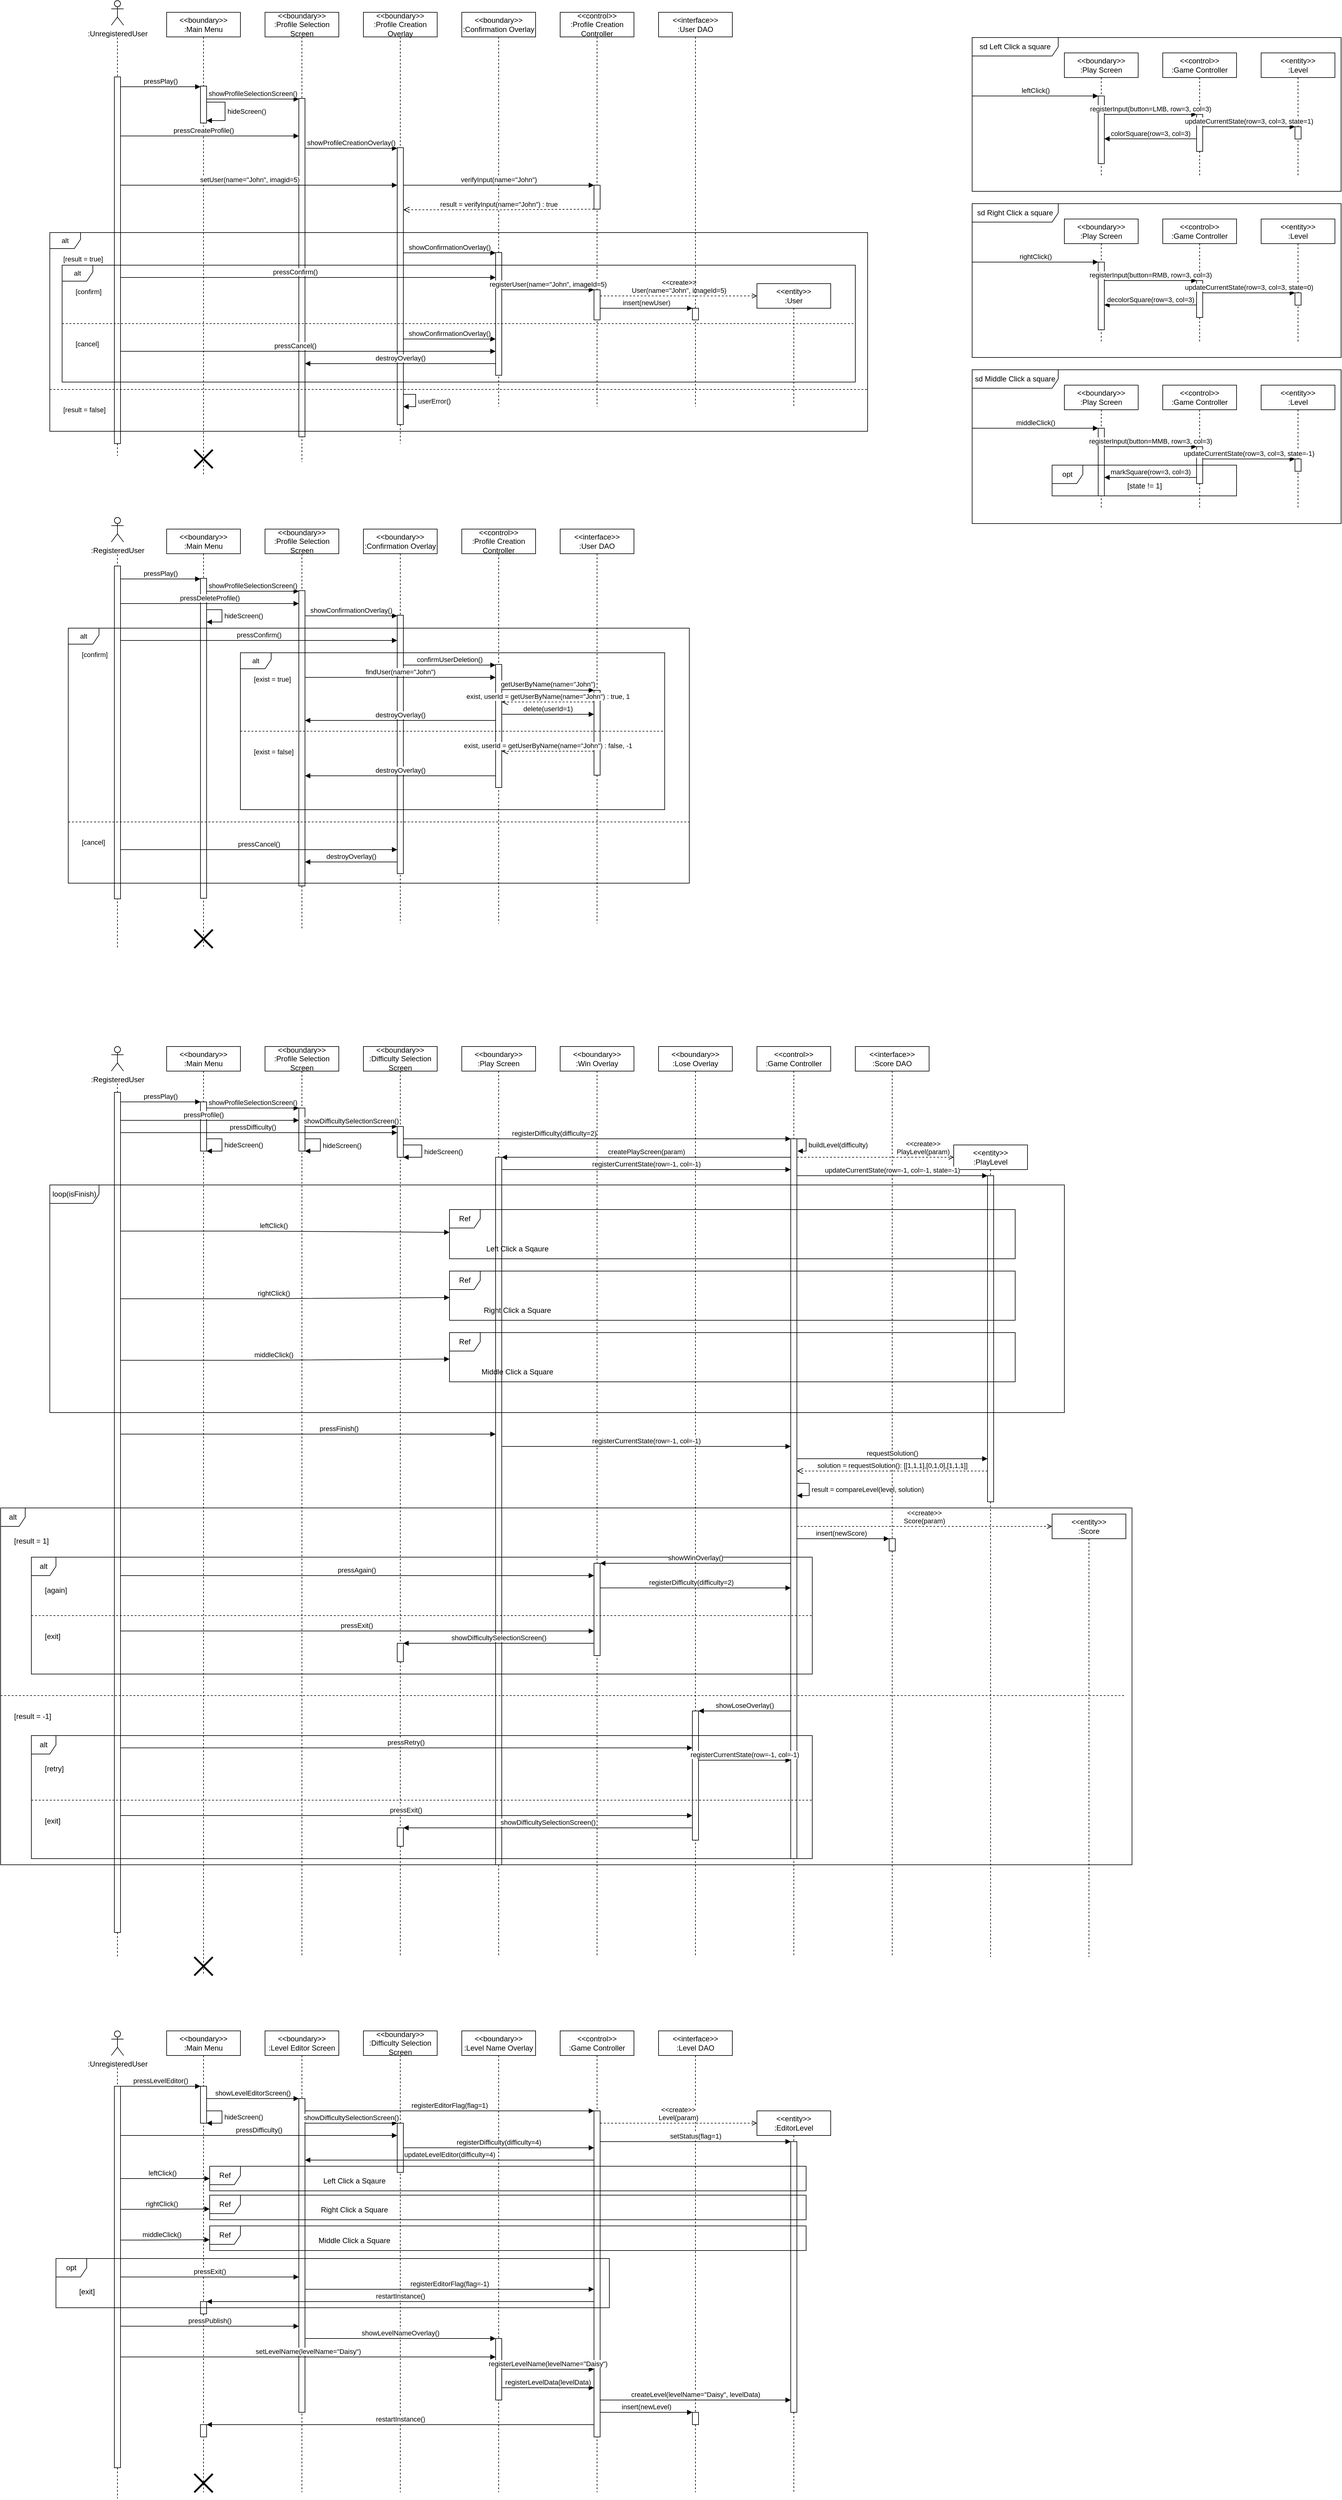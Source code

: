 <mxfile version="24.5.3" type="device">
  <diagram name="Page-1" id="2YBvvXClWsGukQMizWep">
    <mxGraphModel dx="869" dy="580" grid="1" gridSize="10" guides="1" tooltips="1" connect="1" arrows="1" fold="1" page="1" pageScale="1" pageWidth="1169" pageHeight="827" math="0" shadow="0">
      <root>
        <mxCell id="0" />
        <mxCell id="1" parent="0" />
        <mxCell id="JpBcGd--pUzOd67MLEUr-13" value="" style="html=1;points=[[0,0,0,0,5],[0,1,0,0,-5],[1,0,0,0,5],[1,1,0,0,-5]];perimeter=orthogonalPerimeter;outlineConnect=0;targetShapes=umlLifeline;portConstraint=eastwest;newEdgeStyle={&quot;curved&quot;:0,&quot;rounded&quot;:0};fontFamily=Helvetica;fontSize=11;fontColor=default;labelBackgroundColor=default;direction=west;rotation=0;" parent="1" vertex="1">
          <mxGeometry x="195" y="1834.5" width="10" height="1365.5" as="geometry" />
        </mxCell>
        <mxCell id="40Eewz4d37DVKOO8whst-1" value="&amp;lt;&amp;lt;boundary&amp;gt;&amp;gt;&lt;div&gt;:Main Menu&lt;/div&gt;" style="shape=umlLifeline;perimeter=lifelinePerimeter;whiteSpace=wrap;html=1;container=1;dropTarget=0;collapsible=0;recursiveResize=0;outlineConnect=0;portConstraint=eastwest;newEdgeStyle={&quot;edgeStyle&quot;:&quot;elbowEdgeStyle&quot;,&quot;elbow&quot;:&quot;vertical&quot;,&quot;curved&quot;:0,&quot;rounded&quot;:0};" parent="1" vertex="1">
          <mxGeometry x="280" y="79" width="120" height="751" as="geometry" />
        </mxCell>
        <mxCell id="UgQZSp92NmhMC5YI5ZQL-13" value="" style="html=1;points=[[0,0,0,0,5],[0,1,0,0,-5],[1,0,0,0,5],[1,1,0,0,-5]];perimeter=orthogonalPerimeter;outlineConnect=0;targetShapes=umlLifeline;portConstraint=eastwest;newEdgeStyle={&quot;curved&quot;:0,&quot;rounded&quot;:0};fontFamily=Helvetica;fontSize=11;fontColor=default;labelBackgroundColor=default;" parent="40Eewz4d37DVKOO8whst-1" vertex="1">
          <mxGeometry x="55" y="120" width="10" height="60" as="geometry" />
        </mxCell>
        <mxCell id="AL4Zl_hC_qa5INCR9DDU-1" value="" style="shape=umlDestroy;whiteSpace=wrap;html=1;strokeWidth=3;targetShapes=umlLifeline;fontFamily=Helvetica;fontSize=11;fontColor=default;labelBackgroundColor=default;" parent="40Eewz4d37DVKOO8whst-1" vertex="1">
          <mxGeometry x="45" y="711" width="30" height="30" as="geometry" />
        </mxCell>
        <mxCell id="1F7-QTmK9wUpJgZPxkkw-2" value="hideScreen()" style="html=1;align=left;spacingLeft=2;endArrow=block;rounded=0;edgeStyle=orthogonalEdgeStyle;curved=0;rounded=0;" edge="1" target="UgQZSp92NmhMC5YI5ZQL-13" parent="40Eewz4d37DVKOO8whst-1" source="UgQZSp92NmhMC5YI5ZQL-13">
          <mxGeometry relative="1" as="geometry">
            <mxPoint x="65" y="146" as="sourcePoint" />
            <Array as="points">
              <mxPoint x="95" y="146" />
              <mxPoint x="95" y="176" />
            </Array>
            <mxPoint x="70" y="176.0" as="targetPoint" />
          </mxGeometry>
        </mxCell>
        <mxCell id="UgQZSp92NmhMC5YI5ZQL-2" value="&amp;lt;&amp;lt;boundary&amp;gt;&amp;gt;&lt;div&gt;:Profile Selection Screen&lt;/div&gt;" style="shape=umlLifeline;perimeter=lifelinePerimeter;whiteSpace=wrap;html=1;container=1;dropTarget=0;collapsible=0;recursiveResize=0;outlineConnect=0;portConstraint=eastwest;newEdgeStyle={&quot;edgeStyle&quot;:&quot;elbowEdgeStyle&quot;,&quot;elbow&quot;:&quot;vertical&quot;,&quot;curved&quot;:0,&quot;rounded&quot;:0};" parent="1" vertex="1">
          <mxGeometry x="440" y="79" width="120" height="731" as="geometry" />
        </mxCell>
        <mxCell id="UgQZSp92NmhMC5YI5ZQL-14" value="" style="html=1;points=[[0,0,0,0,5],[0,1,0,0,-5],[1,0,0,0,5],[1,1,0,0,-5]];perimeter=orthogonalPerimeter;outlineConnect=0;targetShapes=umlLifeline;portConstraint=eastwest;newEdgeStyle={&quot;curved&quot;:0,&quot;rounded&quot;:0};fontFamily=Helvetica;fontSize=11;fontColor=default;labelBackgroundColor=default;" parent="UgQZSp92NmhMC5YI5ZQL-2" vertex="1">
          <mxGeometry x="55" y="140" width="10" height="550" as="geometry" />
        </mxCell>
        <mxCell id="UgQZSp92NmhMC5YI5ZQL-3" value="&amp;lt;&amp;lt;boundary&amp;gt;&amp;gt;&lt;div&gt;:Profile Creation Overlay&lt;/div&gt;" style="shape=umlLifeline;perimeter=lifelinePerimeter;whiteSpace=wrap;html=1;container=1;dropTarget=0;collapsible=0;recursiveResize=0;outlineConnect=0;portConstraint=eastwest;newEdgeStyle={&quot;edgeStyle&quot;:&quot;elbowEdgeStyle&quot;,&quot;elbow&quot;:&quot;vertical&quot;,&quot;curved&quot;:0,&quot;rounded&quot;:0};" parent="1" vertex="1">
          <mxGeometry x="600" y="79" width="120" height="701" as="geometry" />
        </mxCell>
        <mxCell id="UgQZSp92NmhMC5YI5ZQL-18" value="" style="html=1;points=[[0,0,0,0,5],[0,1,0,0,-5],[1,0,0,0,5],[1,1,0,0,-5]];perimeter=orthogonalPerimeter;outlineConnect=0;targetShapes=umlLifeline;portConstraint=eastwest;newEdgeStyle={&quot;curved&quot;:0,&quot;rounded&quot;:0};fontFamily=Helvetica;fontSize=11;fontColor=default;labelBackgroundColor=default;" parent="UgQZSp92NmhMC5YI5ZQL-3" vertex="1">
          <mxGeometry x="55" y="220" width="10" height="450" as="geometry" />
        </mxCell>
        <mxCell id="UgQZSp92NmhMC5YI5ZQL-5" style="rounded=1;orthogonalLoop=1;jettySize=auto;html=1;sourcePerimeterSpacing=20;dashed=1;curved=0;endArrow=none;endFill=0;" parent="1" source="UgQZSp92NmhMC5YI5ZQL-4" edge="1">
          <mxGeometry width="125" height="990" relative="1" as="geometry">
            <mxPoint x="200" y="800" as="targetPoint" />
          </mxGeometry>
        </mxCell>
        <mxCell id="UgQZSp92NmhMC5YI5ZQL-8" value="" style="html=1;points=[[0,0,0,0,5],[0,1,0,0,-5],[1,0,0,0,5],[1,1,0,0,-5]];perimeter=orthogonalPerimeter;outlineConnect=0;targetShapes=umlLifeline;portConstraint=eastwest;newEdgeStyle={&quot;curved&quot;:0,&quot;rounded&quot;:0};fontFamily=Helvetica;fontSize=11;fontColor=default;labelBackgroundColor=default;" parent="UgQZSp92NmhMC5YI5ZQL-5" vertex="1">
          <mxGeometry x="195" y="184" width="10" height="596" as="geometry" />
        </mxCell>
        <mxCell id="UgQZSp92NmhMC5YI5ZQL-4" value=":Unregistered&lt;span style=&quot;background-color: initial;&quot;&gt;User&lt;/span&gt;" style="shape=umlActor;verticalLabelPosition=bottom;verticalAlign=top;html=1;" parent="1" vertex="1">
          <mxGeometry x="190" y="60" width="20" height="40" as="geometry" />
        </mxCell>
        <mxCell id="UgQZSp92NmhMC5YI5ZQL-9" value="&amp;lt;&amp;lt;boundary&amp;gt;&amp;gt;&lt;div&gt;:Confirmation Overlay&lt;/div&gt;" style="shape=umlLifeline;perimeter=lifelinePerimeter;whiteSpace=wrap;html=1;container=1;dropTarget=0;collapsible=0;recursiveResize=0;outlineConnect=0;portConstraint=eastwest;newEdgeStyle={&quot;edgeStyle&quot;:&quot;elbowEdgeStyle&quot;,&quot;elbow&quot;:&quot;vertical&quot;,&quot;curved&quot;:0,&quot;rounded&quot;:0};" parent="1" vertex="1">
          <mxGeometry x="760" y="79" width="120" height="641" as="geometry" />
        </mxCell>
        <mxCell id="UgQZSp92NmhMC5YI5ZQL-27" value="" style="html=1;points=[[0,0,0,0,5],[0,1,0,0,-5],[1,0,0,0,5],[1,1,0,0,-5]];perimeter=orthogonalPerimeter;outlineConnect=0;targetShapes=umlLifeline;portConstraint=eastwest;newEdgeStyle={&quot;curved&quot;:0,&quot;rounded&quot;:0};fontFamily=Helvetica;fontSize=11;fontColor=default;labelBackgroundColor=default;" parent="UgQZSp92NmhMC5YI5ZQL-9" vertex="1">
          <mxGeometry x="55" y="390.5" width="10" height="199.5" as="geometry" />
        </mxCell>
        <mxCell id="UgQZSp92NmhMC5YI5ZQL-10" value="&amp;lt;&amp;lt;control&amp;gt;&amp;gt;&lt;div&gt;:Profile Creation Controller&lt;/div&gt;" style="shape=umlLifeline;perimeter=lifelinePerimeter;whiteSpace=wrap;html=1;container=1;dropTarget=0;collapsible=0;recursiveResize=0;outlineConnect=0;portConstraint=eastwest;newEdgeStyle={&quot;edgeStyle&quot;:&quot;elbowEdgeStyle&quot;,&quot;elbow&quot;:&quot;vertical&quot;,&quot;curved&quot;:0,&quot;rounded&quot;:0};" parent="1" vertex="1">
          <mxGeometry x="920" y="79" width="120" height="641" as="geometry" />
        </mxCell>
        <mxCell id="UgQZSp92NmhMC5YI5ZQL-22" value="" style="html=1;points=[[0,0,0,0,5],[0,1,0,0,-5],[1,0,0,0,5],[1,1,0,0,-5]];perimeter=orthogonalPerimeter;outlineConnect=0;targetShapes=umlLifeline;portConstraint=eastwest;newEdgeStyle={&quot;curved&quot;:0,&quot;rounded&quot;:0};fontFamily=Helvetica;fontSize=11;fontColor=default;labelBackgroundColor=default;" parent="UgQZSp92NmhMC5YI5ZQL-10" vertex="1">
          <mxGeometry x="55" y="281" width="10" height="39" as="geometry" />
        </mxCell>
        <mxCell id="UgQZSp92NmhMC5YI5ZQL-29" value="" style="html=1;points=[[0,0,0,0,5],[0,1,0,0,-5],[1,0,0,0,5],[1,1,0,0,-5]];perimeter=orthogonalPerimeter;outlineConnect=0;targetShapes=umlLifeline;portConstraint=eastwest;newEdgeStyle={&quot;curved&quot;:0,&quot;rounded&quot;:0};fontFamily=Helvetica;fontSize=11;fontColor=default;labelBackgroundColor=default;" parent="UgQZSp92NmhMC5YI5ZQL-10" vertex="1">
          <mxGeometry x="55" y="451" width="10" height="49" as="geometry" />
        </mxCell>
        <mxCell id="UgQZSp92NmhMC5YI5ZQL-11" value="&amp;lt;&amp;lt;entity&amp;gt;&amp;gt;&lt;div&gt;:User&lt;/div&gt;" style="shape=umlLifeline;perimeter=lifelinePerimeter;whiteSpace=wrap;html=1;container=1;dropTarget=0;collapsible=0;recursiveResize=0;outlineConnect=0;portConstraint=eastwest;newEdgeStyle={&quot;edgeStyle&quot;:&quot;elbowEdgeStyle&quot;,&quot;elbow&quot;:&quot;vertical&quot;,&quot;curved&quot;:0,&quot;rounded&quot;:0};" parent="1" vertex="1">
          <mxGeometry x="1240" y="520" width="120" height="200" as="geometry" />
        </mxCell>
        <mxCell id="UgQZSp92NmhMC5YI5ZQL-12" value="pressPlay()" style="html=1;verticalAlign=bottom;endArrow=block;curved=0;rounded=0;strokeColor=default;align=center;fontFamily=Helvetica;fontSize=11;fontColor=default;labelBackgroundColor=default;sourcePerimeterSpacing=0;" parent="1" source="UgQZSp92NmhMC5YI5ZQL-8" target="UgQZSp92NmhMC5YI5ZQL-13" edge="1">
          <mxGeometry width="80" relative="1" as="geometry">
            <mxPoint x="210" y="200" as="sourcePoint" />
            <mxPoint x="280" y="200" as="targetPoint" />
            <Array as="points">
              <mxPoint x="280" y="200" />
            </Array>
          </mxGeometry>
        </mxCell>
        <mxCell id="UgQZSp92NmhMC5YI5ZQL-15" value="showProfileSelectionScreen()" style="html=1;verticalAlign=bottom;endArrow=block;curved=0;rounded=0;strokeColor=default;align=center;fontFamily=Helvetica;fontSize=11;fontColor=default;labelBackgroundColor=default;sourcePerimeterSpacing=0;" parent="1" source="UgQZSp92NmhMC5YI5ZQL-13" target="UgQZSp92NmhMC5YI5ZQL-14" edge="1">
          <mxGeometry width="80" relative="1" as="geometry">
            <mxPoint x="350" y="220" as="sourcePoint" />
            <mxPoint x="430" y="220" as="targetPoint" />
            <Array as="points">
              <mxPoint x="420" y="220" />
            </Array>
          </mxGeometry>
        </mxCell>
        <mxCell id="UgQZSp92NmhMC5YI5ZQL-17" value="pressCreateProfile()" style="html=1;verticalAlign=bottom;endArrow=block;curved=0;rounded=0;strokeColor=default;align=center;fontFamily=Helvetica;fontSize=11;fontColor=default;labelBackgroundColor=default;sourcePerimeterSpacing=0;" parent="1" source="UgQZSp92NmhMC5YI5ZQL-8" target="UgQZSp92NmhMC5YI5ZQL-14" edge="1">
          <mxGeometry x="-0.069" width="80" relative="1" as="geometry">
            <mxPoint x="210" y="280" as="sourcePoint" />
            <mxPoint x="340" y="280" as="targetPoint" />
            <Array as="points">
              <mxPoint x="340" y="280" />
            </Array>
            <mxPoint as="offset" />
          </mxGeometry>
        </mxCell>
        <mxCell id="UgQZSp92NmhMC5YI5ZQL-20" value="showProfileCreationOverlay()" style="html=1;verticalAlign=bottom;endArrow=block;curved=0;rounded=0;strokeColor=default;align=center;fontFamily=Helvetica;fontSize=11;fontColor=default;labelBackgroundColor=default;sourcePerimeterSpacing=0;" parent="1" source="UgQZSp92NmhMC5YI5ZQL-14" target="UgQZSp92NmhMC5YI5ZQL-18" edge="1">
          <mxGeometry width="80" relative="1" as="geometry">
            <mxPoint x="510" y="240" as="sourcePoint" />
            <mxPoint x="660" y="240" as="targetPoint" />
            <Array as="points">
              <mxPoint x="580" y="300" />
            </Array>
          </mxGeometry>
        </mxCell>
        <mxCell id="UgQZSp92NmhMC5YI5ZQL-21" value="setUser(name=&quot;John&quot;, imagid=5)" style="html=1;verticalAlign=bottom;endArrow=block;curved=0;rounded=0;strokeColor=default;align=center;fontFamily=Helvetica;fontSize=11;fontColor=default;labelBackgroundColor=default;sourcePerimeterSpacing=0;" parent="1" source="UgQZSp92NmhMC5YI5ZQL-8" target="UgQZSp92NmhMC5YI5ZQL-18" edge="1">
          <mxGeometry x="-0.069" width="80" relative="1" as="geometry">
            <mxPoint x="210" y="360" as="sourcePoint" />
            <mxPoint x="500" y="360" as="targetPoint" />
            <Array as="points">
              <mxPoint x="345" y="360" />
            </Array>
            <mxPoint as="offset" />
          </mxGeometry>
        </mxCell>
        <mxCell id="UgQZSp92NmhMC5YI5ZQL-23" value="verifyInput(name=&quot;John&quot;)" style="html=1;verticalAlign=bottom;endArrow=block;curved=0;rounded=0;strokeColor=default;align=center;fontFamily=Helvetica;fontSize=11;fontColor=default;labelBackgroundColor=default;sourcePerimeterSpacing=0;" parent="1" source="UgQZSp92NmhMC5YI5ZQL-18" target="UgQZSp92NmhMC5YI5ZQL-22" edge="1">
          <mxGeometry width="80" relative="1" as="geometry">
            <mxPoint x="665" y="360" as="sourcePoint" />
            <mxPoint x="815" y="360" as="targetPoint" />
            <Array as="points">
              <mxPoint x="740" y="360" />
            </Array>
          </mxGeometry>
        </mxCell>
        <mxCell id="UgQZSp92NmhMC5YI5ZQL-24" value="result = verifyInput(name=&quot;John&quot;) : true" style="html=1;verticalAlign=bottom;endArrow=open;dashed=1;endSize=8;curved=0;rounded=0;strokeColor=default;align=center;fontFamily=Helvetica;fontSize=11;fontColor=default;labelBackgroundColor=default;sourcePerimeterSpacing=0;" parent="1" source="UgQZSp92NmhMC5YI5ZQL-22" target="UgQZSp92NmhMC5YI5ZQL-18" edge="1">
          <mxGeometry relative="1" as="geometry">
            <mxPoint x="800" y="390" as="sourcePoint" />
            <mxPoint x="670" y="391" as="targetPoint" />
            <Array as="points">
              <mxPoint x="820" y="400" />
            </Array>
          </mxGeometry>
        </mxCell>
        <mxCell id="UgQZSp92NmhMC5YI5ZQL-26" value="showConfirmationOverlay()" style="html=1;verticalAlign=bottom;endArrow=block;curved=0;rounded=0;strokeColor=default;align=center;fontFamily=Helvetica;fontSize=11;fontColor=default;labelBackgroundColor=default;sourcePerimeterSpacing=0;" parent="1" source="UgQZSp92NmhMC5YI5ZQL-18" target="UgQZSp92NmhMC5YI5ZQL-27" edge="1">
          <mxGeometry width="80" relative="1" as="geometry">
            <mxPoint x="665" y="440" as="sourcePoint" />
            <mxPoint x="790" y="440" as="targetPoint" />
            <Array as="points">
              <mxPoint x="740" y="470" />
            </Array>
          </mxGeometry>
        </mxCell>
        <mxCell id="UgQZSp92NmhMC5YI5ZQL-28" value="pressConfirm()" style="html=1;verticalAlign=bottom;endArrow=block;curved=0;rounded=0;strokeColor=default;align=center;fontFamily=Helvetica;fontSize=11;fontColor=default;labelBackgroundColor=default;sourcePerimeterSpacing=0;" parent="1" source="UgQZSp92NmhMC5YI5ZQL-8" target="UgQZSp92NmhMC5YI5ZQL-27" edge="1">
          <mxGeometry x="-0.069" width="80" relative="1" as="geometry">
            <mxPoint x="215" y="370" as="sourcePoint" />
            <mxPoint x="665" y="370" as="targetPoint" />
            <Array as="points">
              <mxPoint x="500" y="510" />
            </Array>
            <mxPoint as="offset" />
          </mxGeometry>
        </mxCell>
        <mxCell id="UgQZSp92NmhMC5YI5ZQL-31" value="&amp;lt;&amp;lt;create&amp;gt;&amp;gt;&lt;div&gt;User(name=&quot;John&quot;, imageId=5)&lt;/div&gt;" style="html=1;verticalAlign=bottom;endArrow=open;curved=0;rounded=0;strokeColor=default;align=center;fontFamily=Helvetica;fontSize=11;fontColor=default;labelBackgroundColor=default;sourcePerimeterSpacing=0;dashed=1;endFill=0;" parent="1" source="UgQZSp92NmhMC5YI5ZQL-29" edge="1">
          <mxGeometry x="0.004" width="80" relative="1" as="geometry">
            <mxPoint x="980" y="520" as="sourcePoint" />
            <mxPoint x="1240" y="540" as="targetPoint" />
            <Array as="points">
              <mxPoint x="1140" y="540" />
            </Array>
            <mxPoint as="offset" />
          </mxGeometry>
        </mxCell>
        <mxCell id="UgQZSp92NmhMC5YI5ZQL-40" value="&amp;lt;&amp;lt;interface&amp;gt;&amp;gt;&lt;div&gt;:User DAO&lt;/div&gt;" style="shape=umlLifeline;perimeter=lifelinePerimeter;whiteSpace=wrap;html=1;container=1;dropTarget=0;collapsible=0;recursiveResize=0;outlineConnect=0;portConstraint=eastwest;newEdgeStyle={&quot;edgeStyle&quot;:&quot;elbowEdgeStyle&quot;,&quot;elbow&quot;:&quot;vertical&quot;,&quot;curved&quot;:0,&quot;rounded&quot;:0};" parent="1" vertex="1">
          <mxGeometry x="1080" y="79" width="120" height="641" as="geometry" />
        </mxCell>
        <mxCell id="UgQZSp92NmhMC5YI5ZQL-44" value="" style="html=1;points=[[0,0,0,0,5],[0,1,0,0,-5],[1,0,0,0,5],[1,1,0,0,-5]];perimeter=orthogonalPerimeter;outlineConnect=0;targetShapes=umlLifeline;portConstraint=eastwest;newEdgeStyle={&quot;curved&quot;:0,&quot;rounded&quot;:0};fontFamily=Helvetica;fontSize=11;fontColor=default;labelBackgroundColor=default;" parent="UgQZSp92NmhMC5YI5ZQL-40" vertex="1">
          <mxGeometry x="55" y="481" width="10" height="19" as="geometry" />
        </mxCell>
        <mxCell id="UgQZSp92NmhMC5YI5ZQL-30" value="registerUser(name=&quot;John&quot;, imageId=5)" style="html=1;verticalAlign=bottom;endArrow=block;curved=0;rounded=0;strokeColor=default;align=center;fontFamily=Helvetica;fontSize=11;fontColor=default;labelBackgroundColor=default;sourcePerimeterSpacing=0;" parent="1" source="UgQZSp92NmhMC5YI5ZQL-27" target="UgQZSp92NmhMC5YI5ZQL-29" edge="1">
          <mxGeometry width="80" relative="1" as="geometry">
            <mxPoint x="830" y="500" as="sourcePoint" />
            <mxPoint x="980" y="500" as="targetPoint" />
            <Array as="points">
              <mxPoint x="900" y="530" />
            </Array>
          </mxGeometry>
        </mxCell>
        <mxCell id="UgQZSp92NmhMC5YI5ZQL-49" value="alt" style="shape=umlFrame;whiteSpace=wrap;html=1;pointerEvents=0;recursiveResize=0;container=1;collapsible=0;width=50;fontFamily=Helvetica;fontSize=11;fontColor=default;labelBackgroundColor=default;height=26;" parent="1" vertex="1">
          <mxGeometry x="90" y="437" width="1330" height="323" as="geometry" />
        </mxCell>
        <mxCell id="UgQZSp92NmhMC5YI5ZQL-50" value="[result = true]" style="text;html=1;fontFamily=Helvetica;fontSize=11;fontColor=default;labelBackgroundColor=default;" parent="UgQZSp92NmhMC5YI5ZQL-49" vertex="1">
          <mxGeometry width="100" height="20" relative="1" as="geometry">
            <mxPoint x="20" y="30" as="offset" />
          </mxGeometry>
        </mxCell>
        <mxCell id="UgQZSp92NmhMC5YI5ZQL-51" value="[result = false]" style="line;strokeWidth=1;dashed=1;labelPosition=center;verticalLabelPosition=bottom;align=left;verticalAlign=top;spacingLeft=20;spacingTop=15;html=1;whiteSpace=wrap;fontFamily=Helvetica;fontSize=11;fontColor=default;labelBackgroundColor=default;" parent="UgQZSp92NmhMC5YI5ZQL-49" vertex="1">
          <mxGeometry y="250" width="1330" height="10" as="geometry" />
        </mxCell>
        <mxCell id="UgQZSp92NmhMC5YI5ZQL-43" value="insert(newUser)" style="html=1;verticalAlign=bottom;endArrow=block;curved=0;rounded=0;strokeColor=default;align=center;fontFamily=Helvetica;fontSize=11;fontColor=default;labelBackgroundColor=default;sourcePerimeterSpacing=0;" parent="1" source="UgQZSp92NmhMC5YI5ZQL-29" target="UgQZSp92NmhMC5YI5ZQL-44" edge="1">
          <mxGeometry width="80" relative="1" as="geometry">
            <mxPoint x="1060" y="796" as="sourcePoint" />
            <mxPoint x="1210" y="796" as="targetPoint" />
            <Array as="points" />
          </mxGeometry>
        </mxCell>
        <mxCell id="L5-DTDCv0iCvam0wtiS_-1" value="&amp;lt;&amp;lt;boundary&amp;gt;&amp;gt;&lt;div&gt;:Main Menu&lt;/div&gt;" style="shape=umlLifeline;perimeter=lifelinePerimeter;whiteSpace=wrap;html=1;container=1;dropTarget=0;collapsible=0;recursiveResize=0;outlineConnect=0;portConstraint=eastwest;newEdgeStyle={&quot;edgeStyle&quot;:&quot;elbowEdgeStyle&quot;,&quot;elbow&quot;:&quot;vertical&quot;,&quot;curved&quot;:0,&quot;rounded&quot;:0};" parent="1" vertex="1">
          <mxGeometry x="280" y="919" width="120" height="681" as="geometry" />
        </mxCell>
        <mxCell id="L5-DTDCv0iCvam0wtiS_-42" value="" style="html=1;points=[[0,0,0,0,5],[0,1,0,0,-5],[1,0,0,0,5],[1,1,0,0,-5]];perimeter=orthogonalPerimeter;outlineConnect=0;targetShapes=umlLifeline;portConstraint=eastwest;newEdgeStyle={&quot;curved&quot;:0,&quot;rounded&quot;:0};fontFamily=Helvetica;fontSize=11;fontColor=default;labelBackgroundColor=default;" parent="L5-DTDCv0iCvam0wtiS_-1" vertex="1">
          <mxGeometry x="55" y="80" width="10" height="520" as="geometry" />
        </mxCell>
        <mxCell id="JpBcGd--pUzOd67MLEUr-9" value="" style="shape=umlDestroy;whiteSpace=wrap;html=1;strokeWidth=3;targetShapes=umlLifeline;fontFamily=Helvetica;fontSize=11;fontColor=default;labelBackgroundColor=default;" parent="L5-DTDCv0iCvam0wtiS_-1" vertex="1">
          <mxGeometry x="45" y="651" width="30" height="30" as="geometry" />
        </mxCell>
        <mxCell id="1F7-QTmK9wUpJgZPxkkw-3" value="hideScreen()" style="html=1;align=left;spacingLeft=2;endArrow=block;rounded=0;edgeStyle=orthogonalEdgeStyle;curved=0;rounded=0;" edge="1" parent="L5-DTDCv0iCvam0wtiS_-1" source="L5-DTDCv0iCvam0wtiS_-42" target="L5-DTDCv0iCvam0wtiS_-42">
          <mxGeometry relative="1" as="geometry">
            <mxPoint x="70" y="121" as="sourcePoint" />
            <Array as="points">
              <mxPoint x="90" y="131" />
              <mxPoint x="90" y="151" />
            </Array>
            <mxPoint x="70" y="151" as="targetPoint" />
          </mxGeometry>
        </mxCell>
        <mxCell id="L5-DTDCv0iCvam0wtiS_-4" value="&amp;lt;&amp;lt;boundary&amp;gt;&amp;gt;&lt;div&gt;:Profile Selection Screen&lt;/div&gt;" style="shape=umlLifeline;perimeter=lifelinePerimeter;whiteSpace=wrap;html=1;container=1;dropTarget=0;collapsible=0;recursiveResize=0;outlineConnect=0;portConstraint=eastwest;newEdgeStyle={&quot;edgeStyle&quot;:&quot;elbowEdgeStyle&quot;,&quot;elbow&quot;:&quot;vertical&quot;,&quot;curved&quot;:0,&quot;rounded&quot;:0};" parent="1" vertex="1">
          <mxGeometry x="440" y="919" width="120" height="651" as="geometry" />
        </mxCell>
        <mxCell id="L5-DTDCv0iCvam0wtiS_-45" value="" style="html=1;points=[[0,0,0,0,5],[0,1,0,0,-5],[1,0,0,0,5],[1,1,0,0,-5]];perimeter=orthogonalPerimeter;outlineConnect=0;targetShapes=umlLifeline;portConstraint=eastwest;newEdgeStyle={&quot;curved&quot;:0,&quot;rounded&quot;:0};fontFamily=Helvetica;fontSize=11;fontColor=default;labelBackgroundColor=default;" parent="L5-DTDCv0iCvam0wtiS_-4" vertex="1">
          <mxGeometry x="55" y="100" width="10" height="480" as="geometry" />
        </mxCell>
        <mxCell id="L5-DTDCv0iCvam0wtiS_-8" style="rounded=1;orthogonalLoop=1;jettySize=auto;html=1;sourcePerimeterSpacing=20;dashed=1;curved=0;endArrow=none;endFill=0;" parent="1" source="L5-DTDCv0iCvam0wtiS_-10" edge="1">
          <mxGeometry width="125" height="990" relative="1" as="geometry">
            <mxPoint x="200" y="1600" as="targetPoint" />
          </mxGeometry>
        </mxCell>
        <mxCell id="L5-DTDCv0iCvam0wtiS_-10" value=":Registered&lt;span style=&quot;background-color: initial;&quot;&gt;User&lt;/span&gt;" style="shape=umlActor;verticalLabelPosition=bottom;verticalAlign=top;html=1;" parent="1" vertex="1">
          <mxGeometry x="190" y="900" width="20" height="40" as="geometry" />
        </mxCell>
        <mxCell id="L5-DTDCv0iCvam0wtiS_-11" value="&amp;lt;&amp;lt;boundary&amp;gt;&amp;gt;&lt;div&gt;:Confirmation Overlay&lt;/div&gt;" style="shape=umlLifeline;perimeter=lifelinePerimeter;whiteSpace=wrap;html=1;container=1;dropTarget=0;collapsible=0;recursiveResize=0;outlineConnect=0;portConstraint=eastwest;newEdgeStyle={&quot;edgeStyle&quot;:&quot;elbowEdgeStyle&quot;,&quot;elbow&quot;:&quot;vertical&quot;,&quot;curved&quot;:0,&quot;rounded&quot;:0};" parent="1" vertex="1">
          <mxGeometry x="600" y="919" width="120" height="641" as="geometry" />
        </mxCell>
        <mxCell id="L5-DTDCv0iCvam0wtiS_-48" value="" style="html=1;points=[[0,0,0,0,5],[0,1,0,0,-5],[1,0,0,0,5],[1,1,0,0,-5]];perimeter=orthogonalPerimeter;outlineConnect=0;targetShapes=umlLifeline;portConstraint=eastwest;newEdgeStyle={&quot;curved&quot;:0,&quot;rounded&quot;:0};fontFamily=Helvetica;fontSize=11;fontColor=default;labelBackgroundColor=default;" parent="L5-DTDCv0iCvam0wtiS_-11" vertex="1">
          <mxGeometry x="55" y="140" width="10" height="420" as="geometry" />
        </mxCell>
        <mxCell id="L5-DTDCv0iCvam0wtiS_-13" value="&amp;lt;&amp;lt;control&amp;gt;&amp;gt;&lt;div&gt;:Profile Creation Controller&lt;/div&gt;" style="shape=umlLifeline;perimeter=lifelinePerimeter;whiteSpace=wrap;html=1;container=1;dropTarget=0;collapsible=0;recursiveResize=0;outlineConnect=0;portConstraint=eastwest;newEdgeStyle={&quot;edgeStyle&quot;:&quot;elbowEdgeStyle&quot;,&quot;elbow&quot;:&quot;vertical&quot;,&quot;curved&quot;:0,&quot;rounded&quot;:0};" parent="1" vertex="1">
          <mxGeometry x="760" y="919" width="120" height="641" as="geometry" />
        </mxCell>
        <mxCell id="L5-DTDCv0iCvam0wtiS_-59" value="" style="html=1;points=[[0,0,0,0,5],[0,1,0,0,-5],[1,0,0,0,5],[1,1,0,0,-5]];perimeter=orthogonalPerimeter;outlineConnect=0;targetShapes=umlLifeline;portConstraint=eastwest;newEdgeStyle={&quot;curved&quot;:0,&quot;rounded&quot;:0};fontFamily=Helvetica;fontSize=11;fontColor=default;labelBackgroundColor=default;" parent="L5-DTDCv0iCvam0wtiS_-13" vertex="1">
          <mxGeometry x="55" y="220" width="10" height="200" as="geometry" />
        </mxCell>
        <mxCell id="L5-DTDCv0iCvam0wtiS_-27" value="&amp;lt;&amp;lt;interface&amp;gt;&amp;gt;&lt;div&gt;:User DAO&lt;/div&gt;" style="shape=umlLifeline;perimeter=lifelinePerimeter;whiteSpace=wrap;html=1;container=1;dropTarget=0;collapsible=0;recursiveResize=0;outlineConnect=0;portConstraint=eastwest;newEdgeStyle={&quot;edgeStyle&quot;:&quot;elbowEdgeStyle&quot;,&quot;elbow&quot;:&quot;vertical&quot;,&quot;curved&quot;:0,&quot;rounded&quot;:0};" parent="1" vertex="1">
          <mxGeometry x="920" y="919" width="120" height="641" as="geometry" />
        </mxCell>
        <mxCell id="L5-DTDCv0iCvam0wtiS_-62" value="" style="html=1;points=[[0,0,0,0,5],[0,1,0,0,-5],[1,0,0,0,5],[1,1,0,0,-5]];perimeter=orthogonalPerimeter;outlineConnect=0;targetShapes=umlLifeline;portConstraint=eastwest;newEdgeStyle={&quot;curved&quot;:0,&quot;rounded&quot;:0};fontFamily=Helvetica;fontSize=11;fontColor=default;labelBackgroundColor=default;" parent="L5-DTDCv0iCvam0wtiS_-27" vertex="1">
          <mxGeometry x="55" y="262" width="10" height="138" as="geometry" />
        </mxCell>
        <mxCell id="L5-DTDCv0iCvam0wtiS_-35" value="" style="html=1;points=[[0,0,0,0,5],[0,1,0,0,-5],[1,0,0,0,5],[1,1,0,0,-5]];perimeter=orthogonalPerimeter;outlineConnect=0;targetShapes=umlLifeline;portConstraint=eastwest;newEdgeStyle={&quot;curved&quot;:0,&quot;rounded&quot;:0};fontFamily=Helvetica;fontSize=11;fontColor=default;labelBackgroundColor=default;" parent="1" vertex="1">
          <mxGeometry x="195" y="979" width="10" height="541" as="geometry" />
        </mxCell>
        <mxCell id="UgQZSp92NmhMC5YI5ZQL-59" value="userError()" style="html=1;align=left;spacingLeft=2;endArrow=block;rounded=0;edgeStyle=orthogonalEdgeStyle;curved=0;rounded=0;strokeColor=default;verticalAlign=bottom;fontFamily=Helvetica;fontSize=11;fontColor=default;labelBackgroundColor=default;sourcePerimeterSpacing=0;" parent="1" edge="1">
          <mxGeometry x="0.333" relative="1" as="geometry">
            <mxPoint x="665" y="700" as="sourcePoint" />
            <Array as="points">
              <mxPoint x="685" y="700" />
              <mxPoint x="685" y="720" />
            </Array>
            <mxPoint x="665" y="720" as="targetPoint" />
            <mxPoint as="offset" />
          </mxGeometry>
        </mxCell>
        <mxCell id="L5-DTDCv0iCvam0wtiS_-36" value="alt" style="shape=umlFrame;whiteSpace=wrap;html=1;pointerEvents=0;recursiveResize=0;container=1;collapsible=0;width=50;fontFamily=Helvetica;fontSize=11;fontColor=default;labelBackgroundColor=default;height=26;" parent="1" vertex="1">
          <mxGeometry x="110" y="490" width="1290" height="190" as="geometry" />
        </mxCell>
        <mxCell id="L5-DTDCv0iCvam0wtiS_-37" value="[confirm]" style="text;html=1;fontFamily=Helvetica;fontSize=11;fontColor=default;labelBackgroundColor=default;" parent="L5-DTDCv0iCvam0wtiS_-36" vertex="1">
          <mxGeometry width="100" height="20" relative="1" as="geometry">
            <mxPoint x="20" y="30" as="offset" />
          </mxGeometry>
        </mxCell>
        <mxCell id="L5-DTDCv0iCvam0wtiS_-38" value="[cancel]" style="line;strokeWidth=1;dashed=1;labelPosition=center;verticalLabelPosition=bottom;align=left;verticalAlign=top;spacingLeft=20;spacingTop=15;html=1;whiteSpace=wrap;fontFamily=Helvetica;fontSize=11;fontColor=default;labelBackgroundColor=default;" parent="L5-DTDCv0iCvam0wtiS_-36" vertex="1">
          <mxGeometry y="90" width="1290" height="10" as="geometry" />
        </mxCell>
        <mxCell id="L5-DTDCv0iCvam0wtiS_-39" value="showConfirmationOverlay()" style="html=1;verticalAlign=bottom;endArrow=block;curved=0;rounded=0;strokeColor=default;align=center;fontFamily=Helvetica;fontSize=11;fontColor=default;labelBackgroundColor=default;sourcePerimeterSpacing=0;" parent="1" source="UgQZSp92NmhMC5YI5ZQL-18" target="UgQZSp92NmhMC5YI5ZQL-27" edge="1">
          <mxGeometry width="80" relative="1" as="geometry">
            <mxPoint x="675" y="480" as="sourcePoint" />
            <mxPoint x="825" y="480" as="targetPoint" />
            <Array as="points">
              <mxPoint x="740" y="610" />
            </Array>
          </mxGeometry>
        </mxCell>
        <mxCell id="L5-DTDCv0iCvam0wtiS_-40" value="pressCancel()" style="html=1;verticalAlign=bottom;endArrow=block;curved=0;rounded=0;strokeColor=default;align=center;fontFamily=Helvetica;fontSize=11;fontColor=default;labelBackgroundColor=default;sourcePerimeterSpacing=0;" parent="1" source="UgQZSp92NmhMC5YI5ZQL-8" target="UgQZSp92NmhMC5YI5ZQL-27" edge="1">
          <mxGeometry x="-0.069" width="80" relative="1" as="geometry">
            <mxPoint x="215" y="520" as="sourcePoint" />
            <mxPoint x="825" y="520" as="targetPoint" />
            <Array as="points">
              <mxPoint x="500" y="630" />
            </Array>
            <mxPoint as="offset" />
          </mxGeometry>
        </mxCell>
        <mxCell id="L5-DTDCv0iCvam0wtiS_-41" value="destroyOverlay()" style="html=1;verticalAlign=bottom;endArrow=block;curved=0;rounded=0;strokeColor=default;align=center;fontFamily=Helvetica;fontSize=11;fontColor=default;labelBackgroundColor=default;sourcePerimeterSpacing=0;" parent="1" source="UgQZSp92NmhMC5YI5ZQL-27" target="UgQZSp92NmhMC5YI5ZQL-14" edge="1">
          <mxGeometry width="80" relative="1" as="geometry">
            <mxPoint x="240" y="750" as="sourcePoint" />
            <mxPoint x="550" y="750" as="targetPoint" />
            <Array as="points">
              <mxPoint x="660" y="650" />
            </Array>
          </mxGeometry>
        </mxCell>
        <mxCell id="L5-DTDCv0iCvam0wtiS_-43" value="pressPlay()" style="html=1;verticalAlign=bottom;endArrow=block;curved=0;rounded=0;strokeColor=default;align=center;fontFamily=Helvetica;fontSize=11;fontColor=default;labelBackgroundColor=default;sourcePerimeterSpacing=0;" parent="1" source="L5-DTDCv0iCvam0wtiS_-35" target="L5-DTDCv0iCvam0wtiS_-42" edge="1">
          <mxGeometry width="80" relative="1" as="geometry">
            <mxPoint x="205" y="1040" as="sourcePoint" />
            <mxPoint x="335" y="1040" as="targetPoint" />
            <Array as="points">
              <mxPoint x="280" y="1000" />
            </Array>
          </mxGeometry>
        </mxCell>
        <mxCell id="L5-DTDCv0iCvam0wtiS_-46" value="showProfileSelectionScreen()" style="html=1;verticalAlign=bottom;endArrow=block;curved=0;rounded=0;strokeColor=default;align=center;fontFamily=Helvetica;fontSize=11;fontColor=default;labelBackgroundColor=default;sourcePerimeterSpacing=0;" parent="1" source="L5-DTDCv0iCvam0wtiS_-42" target="L5-DTDCv0iCvam0wtiS_-45" edge="1">
          <mxGeometry width="80" relative="1" as="geometry">
            <mxPoint x="215" y="1010" as="sourcePoint" />
            <mxPoint x="345" y="1010" as="targetPoint" />
            <Array as="points">
              <mxPoint x="440" y="1020" />
            </Array>
          </mxGeometry>
        </mxCell>
        <mxCell id="L5-DTDCv0iCvam0wtiS_-47" value="pressDeleteProfile()" style="html=1;verticalAlign=bottom;endArrow=block;curved=0;rounded=0;strokeColor=default;align=center;fontFamily=Helvetica;fontSize=11;fontColor=default;labelBackgroundColor=default;sourcePerimeterSpacing=0;" parent="1" source="L5-DTDCv0iCvam0wtiS_-35" target="L5-DTDCv0iCvam0wtiS_-45" edge="1">
          <mxGeometry width="80" relative="1" as="geometry">
            <mxPoint x="205" y="1040" as="sourcePoint" />
            <mxPoint x="335" y="1040" as="targetPoint" />
            <Array as="points">
              <mxPoint x="280" y="1040" />
            </Array>
          </mxGeometry>
        </mxCell>
        <mxCell id="L5-DTDCv0iCvam0wtiS_-49" value="showConfirmationOverlay()" style="html=1;verticalAlign=bottom;endArrow=block;curved=0;rounded=0;strokeColor=default;align=center;fontFamily=Helvetica;fontSize=11;fontColor=default;labelBackgroundColor=default;sourcePerimeterSpacing=0;" parent="1" source="L5-DTDCv0iCvam0wtiS_-45" target="L5-DTDCv0iCvam0wtiS_-48" edge="1">
          <mxGeometry width="80" relative="1" as="geometry">
            <mxPoint x="355" y="1030" as="sourcePoint" />
            <mxPoint x="505" y="1030" as="targetPoint" />
            <Array as="points">
              <mxPoint x="580" y="1060" />
            </Array>
          </mxGeometry>
        </mxCell>
        <mxCell id="L5-DTDCv0iCvam0wtiS_-53" value="alt" style="shape=umlFrame;whiteSpace=wrap;html=1;pointerEvents=0;recursiveResize=0;container=1;collapsible=0;width=50;fontFamily=Helvetica;fontSize=11;fontColor=default;labelBackgroundColor=default;height=26;" parent="1" vertex="1">
          <mxGeometry x="120" y="1080" width="1010" height="414.5" as="geometry" />
        </mxCell>
        <mxCell id="L5-DTDCv0iCvam0wtiS_-54" value="[confirm]" style="text;html=1;fontFamily=Helvetica;fontSize=11;fontColor=default;labelBackgroundColor=default;" parent="L5-DTDCv0iCvam0wtiS_-53" vertex="1">
          <mxGeometry width="100" height="20" relative="1" as="geometry">
            <mxPoint x="20" y="30" as="offset" />
          </mxGeometry>
        </mxCell>
        <mxCell id="L5-DTDCv0iCvam0wtiS_-55" value="[cancel]" style="line;strokeWidth=1;dashed=1;labelPosition=center;verticalLabelPosition=bottom;align=left;verticalAlign=top;spacingLeft=20;spacingTop=15;html=1;whiteSpace=wrap;fontFamily=Helvetica;fontSize=11;fontColor=default;labelBackgroundColor=default;" parent="L5-DTDCv0iCvam0wtiS_-53" vertex="1">
          <mxGeometry y="310" width="1010" height="10" as="geometry" />
        </mxCell>
        <mxCell id="JpBcGd--pUzOd67MLEUr-3" value="alt" style="shape=umlFrame;whiteSpace=wrap;html=1;pointerEvents=0;recursiveResize=0;container=1;collapsible=0;width=50;fontFamily=Helvetica;fontSize=11;fontColor=default;labelBackgroundColor=default;height=26;" parent="L5-DTDCv0iCvam0wtiS_-53" vertex="1">
          <mxGeometry x="280" y="40" width="690" height="255" as="geometry" />
        </mxCell>
        <mxCell id="JpBcGd--pUzOd67MLEUr-4" value="[exist = true]" style="text;html=1;fontFamily=Helvetica;fontSize=11;fontColor=default;labelBackgroundColor=default;" parent="JpBcGd--pUzOd67MLEUr-3" vertex="1">
          <mxGeometry width="100" height="20" relative="1" as="geometry">
            <mxPoint x="20" y="30" as="offset" />
          </mxGeometry>
        </mxCell>
        <mxCell id="JpBcGd--pUzOd67MLEUr-5" value="[exist = false]" style="line;strokeWidth=1;dashed=1;labelPosition=center;verticalLabelPosition=bottom;align=left;verticalAlign=top;spacingLeft=20;spacingTop=15;html=1;whiteSpace=wrap;fontFamily=Helvetica;fontSize=11;fontColor=default;labelBackgroundColor=default;" parent="JpBcGd--pUzOd67MLEUr-3" vertex="1">
          <mxGeometry y="122.5" width="690" height="10" as="geometry" />
        </mxCell>
        <mxCell id="L5-DTDCv0iCvam0wtiS_-56" value="pressConfirm()" style="html=1;verticalAlign=bottom;endArrow=block;curved=0;rounded=0;strokeColor=default;align=center;fontFamily=Helvetica;fontSize=11;fontColor=default;labelBackgroundColor=default;sourcePerimeterSpacing=0;" parent="1" source="L5-DTDCv0iCvam0wtiS_-35" target="L5-DTDCv0iCvam0wtiS_-48" edge="1">
          <mxGeometry width="80" relative="1" as="geometry">
            <mxPoint x="215" y="1010" as="sourcePoint" />
            <mxPoint x="345" y="1010" as="targetPoint" />
            <Array as="points">
              <mxPoint x="460" y="1100" />
            </Array>
          </mxGeometry>
        </mxCell>
        <mxCell id="L5-DTDCv0iCvam0wtiS_-57" value="pressCancel()" style="html=1;verticalAlign=bottom;endArrow=block;curved=0;rounded=0;strokeColor=default;align=center;fontFamily=Helvetica;fontSize=11;fontColor=default;labelBackgroundColor=default;sourcePerimeterSpacing=0;" parent="1" source="L5-DTDCv0iCvam0wtiS_-35" target="L5-DTDCv0iCvam0wtiS_-48" edge="1">
          <mxGeometry width="80" relative="1" as="geometry">
            <mxPoint x="215" y="1100" as="sourcePoint" />
            <mxPoint x="665" y="1100" as="targetPoint" />
            <Array as="points">
              <mxPoint x="400" y="1440" />
            </Array>
          </mxGeometry>
        </mxCell>
        <mxCell id="L5-DTDCv0iCvam0wtiS_-60" value="confirmUserDeletion()" style="html=1;verticalAlign=bottom;endArrow=block;curved=0;rounded=0;strokeColor=default;align=center;fontFamily=Helvetica;fontSize=11;fontColor=default;labelBackgroundColor=default;sourcePerimeterSpacing=0;" parent="1" source="L5-DTDCv0iCvam0wtiS_-48" target="L5-DTDCv0iCvam0wtiS_-59" edge="1">
          <mxGeometry width="80" relative="1" as="geometry">
            <mxPoint x="515" y="1070" as="sourcePoint" />
            <mxPoint x="665" y="1070" as="targetPoint" />
            <Array as="points">
              <mxPoint x="730" y="1140" />
            </Array>
          </mxGeometry>
        </mxCell>
        <mxCell id="L5-DTDCv0iCvam0wtiS_-61" value="findUser(name=&quot;John&quot;)" style="html=1;verticalAlign=bottom;endArrow=block;curved=0;rounded=0;strokeColor=default;align=center;fontFamily=Helvetica;fontSize=11;fontColor=default;labelBackgroundColor=default;sourcePerimeterSpacing=0;" parent="1" source="L5-DTDCv0iCvam0wtiS_-45" target="L5-DTDCv0iCvam0wtiS_-59" edge="1">
          <mxGeometry width="80" relative="1" as="geometry">
            <mxPoint x="675" y="1120" as="sourcePoint" />
            <mxPoint x="825" y="1120" as="targetPoint" />
            <Array as="points">
              <mxPoint x="660" y="1160" />
            </Array>
          </mxGeometry>
        </mxCell>
        <mxCell id="L5-DTDCv0iCvam0wtiS_-63" value="getUserByName(name=&quot;John&quot;)" style="html=1;verticalAlign=bottom;endArrow=block;curved=0;rounded=0;strokeColor=default;align=center;fontFamily=Helvetica;fontSize=11;fontColor=default;labelBackgroundColor=default;sourcePerimeterSpacing=0;" parent="1" source="L5-DTDCv0iCvam0wtiS_-59" target="L5-DTDCv0iCvam0wtiS_-62" edge="1">
          <mxGeometry width="80" relative="1" as="geometry">
            <mxPoint x="515" y="1170" as="sourcePoint" />
            <mxPoint x="825" y="1170" as="targetPoint" />
            <Array as="points">
              <mxPoint x="910" y="1180" />
            </Array>
          </mxGeometry>
        </mxCell>
        <mxCell id="L5-DTDCv0iCvam0wtiS_-64" value="exist, userId = getUserByName(name=&quot;John&quot;) : true, 1" style="html=1;verticalAlign=bottom;endArrow=open;dashed=1;endSize=8;curved=0;rounded=0;strokeColor=default;align=center;fontFamily=Helvetica;fontSize=11;fontColor=default;labelBackgroundColor=default;sourcePerimeterSpacing=0;" parent="1" source="L5-DTDCv0iCvam0wtiS_-62" target="L5-DTDCv0iCvam0wtiS_-59" edge="1">
          <mxGeometry relative="1" as="geometry">
            <mxPoint x="1050" y="1050" as="sourcePoint" />
            <mxPoint x="740" y="1051" as="targetPoint" />
            <Array as="points">
              <mxPoint x="870" y="1200" />
            </Array>
          </mxGeometry>
        </mxCell>
        <mxCell id="JpBcGd--pUzOd67MLEUr-1" value="destroyOverlay()" style="html=1;verticalAlign=bottom;endArrow=block;curved=0;rounded=0;strokeColor=default;align=center;fontFamily=Helvetica;fontSize=11;fontColor=default;labelBackgroundColor=default;sourcePerimeterSpacing=0;" parent="1" source="L5-DTDCv0iCvam0wtiS_-48" target="L5-DTDCv0iCvam0wtiS_-45" edge="1">
          <mxGeometry width="80" relative="1" as="geometry">
            <mxPoint x="655.0" y="1288.69" as="sourcePoint" />
            <mxPoint x="505.0" y="1288.69" as="targetPoint" />
            <Array as="points">
              <mxPoint x="580" y="1460" />
            </Array>
            <mxPoint as="offset" />
          </mxGeometry>
        </mxCell>
        <mxCell id="JpBcGd--pUzOd67MLEUr-6" value="delete(userId=1)" style="html=1;verticalAlign=bottom;endArrow=block;curved=0;rounded=0;strokeColor=default;align=center;fontFamily=Helvetica;fontSize=11;fontColor=default;labelBackgroundColor=default;sourcePerimeterSpacing=0;" parent="1" source="L5-DTDCv0iCvam0wtiS_-59" target="L5-DTDCv0iCvam0wtiS_-62" edge="1">
          <mxGeometry width="80" relative="1" as="geometry">
            <mxPoint x="820" y="1250" as="sourcePoint" />
            <mxPoint x="970" y="1251" as="targetPoint" />
            <Array as="points">
              <mxPoint x="900" y="1220" />
            </Array>
          </mxGeometry>
        </mxCell>
        <mxCell id="JpBcGd--pUzOd67MLEUr-7" value="exist, userId = getUserByName(name=&quot;John&quot;) : false, -1" style="html=1;verticalAlign=bottom;endArrow=open;dashed=1;endSize=8;curved=0;rounded=0;strokeColor=default;align=center;fontFamily=Helvetica;fontSize=11;fontColor=default;labelBackgroundColor=default;sourcePerimeterSpacing=0;" parent="1" source="L5-DTDCv0iCvam0wtiS_-62" target="L5-DTDCv0iCvam0wtiS_-59" edge="1">
          <mxGeometry relative="1" as="geometry">
            <mxPoint x="970" y="1288.78" as="sourcePoint" />
            <mxPoint x="820" y="1288.78" as="targetPoint" />
            <Array as="points">
              <mxPoint x="900" y="1280" />
            </Array>
          </mxGeometry>
        </mxCell>
        <mxCell id="JpBcGd--pUzOd67MLEUr-8" value="destroyOverlay()" style="html=1;verticalAlign=bottom;endArrow=block;curved=0;rounded=0;strokeColor=default;align=center;fontFamily=Helvetica;fontSize=11;fontColor=default;labelBackgroundColor=default;sourcePerimeterSpacing=0;" parent="1" source="L5-DTDCv0iCvam0wtiS_-59" target="L5-DTDCv0iCvam0wtiS_-45" edge="1">
          <mxGeometry width="80" relative="1" as="geometry">
            <mxPoint x="730" y="1310" as="sourcePoint" />
            <mxPoint x="580" y="1310" as="targetPoint" />
            <Array as="points">
              <mxPoint x="610" y="1320" />
            </Array>
            <mxPoint as="offset" />
          </mxGeometry>
        </mxCell>
        <mxCell id="JpBcGd--pUzOd67MLEUr-10" value="destroyOverlay()" style="html=1;verticalAlign=bottom;endArrow=block;curved=0;rounded=0;strokeColor=default;align=center;fontFamily=Helvetica;fontSize=11;fontColor=default;labelBackgroundColor=default;sourcePerimeterSpacing=0;" parent="1" source="L5-DTDCv0iCvam0wtiS_-59" target="L5-DTDCv0iCvam0wtiS_-45" edge="1">
          <mxGeometry width="80" relative="1" as="geometry">
            <mxPoint x="825" y="1330" as="sourcePoint" />
            <mxPoint x="515" y="1330" as="targetPoint" />
            <Array as="points">
              <mxPoint x="640" y="1230" />
            </Array>
            <mxPoint as="offset" />
          </mxGeometry>
        </mxCell>
        <mxCell id="JpBcGd--pUzOd67MLEUr-11" style="rounded=1;orthogonalLoop=1;jettySize=auto;html=1;sourcePerimeterSpacing=0;dashed=1;curved=0;endArrow=none;endFill=0;" parent="1" source="JpBcGd--pUzOd67MLEUr-13" edge="1">
          <mxGeometry width="125" height="990" relative="1" as="geometry">
            <mxPoint x="200" y="3240" as="targetPoint" />
          </mxGeometry>
        </mxCell>
        <mxCell id="JpBcGd--pUzOd67MLEUr-12" value=":Registered&lt;span style=&quot;background-color: initial;&quot;&gt;User&lt;/span&gt;" style="shape=umlActor;verticalLabelPosition=bottom;verticalAlign=top;html=1;" parent="1" vertex="1">
          <mxGeometry x="190" y="1760" width="20" height="40" as="geometry" />
        </mxCell>
        <mxCell id="JpBcGd--pUzOd67MLEUr-14" value="&amp;lt;&amp;lt;boundary&amp;gt;&amp;gt;&lt;div&gt;:Main Menu&lt;/div&gt;" style="shape=umlLifeline;perimeter=lifelinePerimeter;whiteSpace=wrap;html=1;container=1;dropTarget=0;collapsible=0;recursiveResize=0;outlineConnect=0;portConstraint=eastwest;newEdgeStyle={&quot;edgeStyle&quot;:&quot;elbowEdgeStyle&quot;,&quot;elbow&quot;:&quot;vertical&quot;,&quot;curved&quot;:0,&quot;rounded&quot;:0};" parent="1" vertex="1">
          <mxGeometry x="280" y="1760" width="120" height="1510" as="geometry" />
        </mxCell>
        <mxCell id="JpBcGd--pUzOd67MLEUr-15" value="" style="html=1;points=[[0,0,0,0,5],[0,1,0,0,-5],[1,0,0,0,5],[1,1,0,0,-5]];perimeter=orthogonalPerimeter;outlineConnect=0;targetShapes=umlLifeline;portConstraint=eastwest;newEdgeStyle={&quot;curved&quot;:0,&quot;rounded&quot;:0};fontFamily=Helvetica;fontSize=11;fontColor=default;labelBackgroundColor=default;" parent="JpBcGd--pUzOd67MLEUr-14" vertex="1">
          <mxGeometry x="55" y="90" width="10" height="80" as="geometry" />
        </mxCell>
        <mxCell id="JpBcGd--pUzOd67MLEUr-16" value="" style="shape=umlDestroy;whiteSpace=wrap;html=1;strokeWidth=3;targetShapes=umlLifeline;fontFamily=Helvetica;fontSize=11;fontColor=default;labelBackgroundColor=default;" parent="JpBcGd--pUzOd67MLEUr-14" vertex="1">
          <mxGeometry x="45" y="1480" width="30" height="30" as="geometry" />
        </mxCell>
        <mxCell id="1F7-QTmK9wUpJgZPxkkw-4" value="hideScreen()" style="html=1;align=left;spacingLeft=2;endArrow=block;rounded=0;edgeStyle=orthogonalEdgeStyle;curved=0;rounded=0;" edge="1" parent="JpBcGd--pUzOd67MLEUr-14" source="JpBcGd--pUzOd67MLEUr-15" target="JpBcGd--pUzOd67MLEUr-15">
          <mxGeometry relative="1" as="geometry">
            <mxPoint x="70" y="150" as="sourcePoint" />
            <Array as="points">
              <mxPoint x="90" y="150" />
              <mxPoint x="90" y="170" />
            </Array>
            <mxPoint x="70" y="170" as="targetPoint" />
          </mxGeometry>
        </mxCell>
        <mxCell id="JpBcGd--pUzOd67MLEUr-17" value="&amp;lt;&amp;lt;boundary&amp;gt;&amp;gt;&lt;div&gt;:Profile Selection Screen&lt;/div&gt;" style="shape=umlLifeline;perimeter=lifelinePerimeter;whiteSpace=wrap;html=1;container=1;dropTarget=0;collapsible=0;recursiveResize=0;outlineConnect=0;portConstraint=eastwest;newEdgeStyle={&quot;edgeStyle&quot;:&quot;elbowEdgeStyle&quot;,&quot;elbow&quot;:&quot;vertical&quot;,&quot;curved&quot;:0,&quot;rounded&quot;:0};" parent="1" vertex="1">
          <mxGeometry x="440" y="1760" width="120" height="1480" as="geometry" />
        </mxCell>
        <mxCell id="JpBcGd--pUzOd67MLEUr-18" value="" style="html=1;points=[[0,0,0,0,5],[0,1,0,0,-5],[1,0,0,0,5],[1,1,0,0,-5]];perimeter=orthogonalPerimeter;outlineConnect=0;targetShapes=umlLifeline;portConstraint=eastwest;newEdgeStyle={&quot;curved&quot;:0,&quot;rounded&quot;:0};fontFamily=Helvetica;fontSize=11;fontColor=default;labelBackgroundColor=default;" parent="JpBcGd--pUzOd67MLEUr-17" vertex="1">
          <mxGeometry x="55" y="100" width="10" height="70" as="geometry" />
        </mxCell>
        <mxCell id="1F7-QTmK9wUpJgZPxkkw-5" value="hideScreen()" style="html=1;align=left;spacingLeft=2;endArrow=block;rounded=0;edgeStyle=orthogonalEdgeStyle;curved=0;rounded=0;" edge="1" parent="JpBcGd--pUzOd67MLEUr-17" source="JpBcGd--pUzOd67MLEUr-18" target="JpBcGd--pUzOd67MLEUr-18">
          <mxGeometry x="0.009" relative="1" as="geometry">
            <mxPoint x="60" y="150" as="sourcePoint" />
            <Array as="points">
              <mxPoint x="90" y="150" />
              <mxPoint x="90" y="170" />
            </Array>
            <mxPoint x="60" y="170" as="targetPoint" />
            <mxPoint as="offset" />
          </mxGeometry>
        </mxCell>
        <mxCell id="JpBcGd--pUzOd67MLEUr-19" value="&amp;lt;&amp;lt;control&amp;gt;&amp;gt;&lt;div&gt;:Game Controller&lt;/div&gt;" style="shape=umlLifeline;perimeter=lifelinePerimeter;whiteSpace=wrap;html=1;container=1;dropTarget=0;collapsible=0;recursiveResize=0;outlineConnect=0;portConstraint=eastwest;newEdgeStyle={&quot;edgeStyle&quot;:&quot;elbowEdgeStyle&quot;,&quot;elbow&quot;:&quot;vertical&quot;,&quot;curved&quot;:0,&quot;rounded&quot;:0};" parent="1" vertex="1">
          <mxGeometry x="1240" y="1760" width="120" height="1480" as="geometry" />
        </mxCell>
        <mxCell id="JpBcGd--pUzOd67MLEUr-20" value="" style="html=1;points=[[0,0,0,0,5],[0,1,0,0,-5],[1,0,0,0,5],[1,1,0,0,-5]];perimeter=orthogonalPerimeter;outlineConnect=0;targetShapes=umlLifeline;portConstraint=eastwest;newEdgeStyle={&quot;curved&quot;:0,&quot;rounded&quot;:0};fontFamily=Helvetica;fontSize=11;fontColor=default;labelBackgroundColor=default;" parent="JpBcGd--pUzOd67MLEUr-19" vertex="1">
          <mxGeometry x="55" y="150" width="10" height="1170" as="geometry" />
        </mxCell>
        <mxCell id="1F7-QTmK9wUpJgZPxkkw-14" value="buildLevel(difficulty)" style="html=1;align=left;spacingLeft=2;endArrow=block;rounded=0;edgeStyle=orthogonalEdgeStyle;curved=0;rounded=0;" edge="1" parent="JpBcGd--pUzOd67MLEUr-19" source="JpBcGd--pUzOd67MLEUr-20">
          <mxGeometry relative="1" as="geometry">
            <mxPoint x="65" y="110" as="sourcePoint" />
            <Array as="points">
              <mxPoint x="80" y="150" />
              <mxPoint x="80" y="170" />
            </Array>
            <mxPoint x="66" y="170" as="targetPoint" />
          </mxGeometry>
        </mxCell>
        <mxCell id="1F7-QTmK9wUpJgZPxkkw-16" value="result = compareLevel(level, solution)" style="html=1;align=left;spacingLeft=2;endArrow=block;rounded=0;edgeStyle=orthogonalEdgeStyle;curved=0;rounded=0;" edge="1" target="JpBcGd--pUzOd67MLEUr-20" parent="JpBcGd--pUzOd67MLEUr-19" source="JpBcGd--pUzOd67MLEUr-20">
          <mxGeometry relative="1" as="geometry">
            <mxPoint x="55" y="700" as="sourcePoint" />
            <Array as="points">
              <mxPoint x="85" y="710" />
              <mxPoint x="85" y="730" />
            </Array>
            <mxPoint x="60" y="730.022" as="targetPoint" />
          </mxGeometry>
        </mxCell>
        <mxCell id="JpBcGd--pUzOd67MLEUr-21" value="&amp;lt;&amp;lt;interface&amp;gt;&amp;gt;&lt;div&gt;:Score DAO&lt;/div&gt;" style="shape=umlLifeline;perimeter=lifelinePerimeter;whiteSpace=wrap;html=1;container=1;dropTarget=0;collapsible=0;recursiveResize=0;outlineConnect=0;portConstraint=eastwest;newEdgeStyle={&quot;edgeStyle&quot;:&quot;elbowEdgeStyle&quot;,&quot;elbow&quot;:&quot;vertical&quot;,&quot;curved&quot;:0,&quot;rounded&quot;:0};" parent="1" vertex="1">
          <mxGeometry x="1400" y="1760" width="120" height="1480" as="geometry" />
        </mxCell>
        <mxCell id="JpBcGd--pUzOd67MLEUr-22" value="" style="html=1;points=[[0,0,0,0,5],[0,1,0,0,-5],[1,0,0,0,5],[1,1,0,0,-5]];perimeter=orthogonalPerimeter;outlineConnect=0;targetShapes=umlLifeline;portConstraint=eastwest;newEdgeStyle={&quot;curved&quot;:0,&quot;rounded&quot;:0};fontFamily=Helvetica;fontSize=11;fontColor=default;labelBackgroundColor=default;" parent="JpBcGd--pUzOd67MLEUr-21" vertex="1">
          <mxGeometry x="55" y="800" width="10" height="20" as="geometry" />
        </mxCell>
        <mxCell id="JpBcGd--pUzOd67MLEUr-23" value="&amp;lt;&amp;lt;boundary&amp;gt;&amp;gt;&lt;div&gt;:Difficulty Selection Screen&lt;/div&gt;" style="shape=umlLifeline;perimeter=lifelinePerimeter;whiteSpace=wrap;html=1;container=1;dropTarget=0;collapsible=0;recursiveResize=0;outlineConnect=0;portConstraint=eastwest;newEdgeStyle={&quot;edgeStyle&quot;:&quot;elbowEdgeStyle&quot;,&quot;elbow&quot;:&quot;vertical&quot;,&quot;curved&quot;:0,&quot;rounded&quot;:0};" parent="1" vertex="1">
          <mxGeometry x="600" y="1760" width="120" height="1480" as="geometry" />
        </mxCell>
        <mxCell id="JpBcGd--pUzOd67MLEUr-24" value="" style="html=1;points=[[0,0,0,0,5],[0,1,0,0,-5],[1,0,0,0,5],[1,1,0,0,-5]];perimeter=orthogonalPerimeter;outlineConnect=0;targetShapes=umlLifeline;portConstraint=eastwest;newEdgeStyle={&quot;curved&quot;:0,&quot;rounded&quot;:0};fontFamily=Helvetica;fontSize=11;fontColor=default;labelBackgroundColor=default;" parent="JpBcGd--pUzOd67MLEUr-23" vertex="1">
          <mxGeometry x="55" y="130" width="10" height="50" as="geometry" />
        </mxCell>
        <mxCell id="1F7-QTmK9wUpJgZPxkkw-6" value="hideScreen()" style="html=1;align=left;spacingLeft=2;endArrow=block;rounded=0;edgeStyle=orthogonalEdgeStyle;curved=0;rounded=0;" edge="1" parent="JpBcGd--pUzOd67MLEUr-23" source="JpBcGd--pUzOd67MLEUr-24" target="JpBcGd--pUzOd67MLEUr-24">
          <mxGeometry x="0.009" relative="1" as="geometry">
            <mxPoint x="70" y="160" as="sourcePoint" />
            <Array as="points">
              <mxPoint x="95" y="160" />
              <mxPoint x="95" y="180" />
            </Array>
            <mxPoint x="70" y="180" as="targetPoint" />
            <mxPoint as="offset" />
          </mxGeometry>
        </mxCell>
        <mxCell id="1F7-QTmK9wUpJgZPxkkw-7" value="" style="html=1;points=[[0,0,0,0,5],[0,1,0,0,-5],[1,0,0,0,5],[1,1,0,0,-5]];perimeter=orthogonalPerimeter;outlineConnect=0;targetShapes=umlLifeline;portConstraint=eastwest;newEdgeStyle={&quot;curved&quot;:0,&quot;rounded&quot;:0};fontFamily=Helvetica;fontSize=11;fontColor=default;labelBackgroundColor=default;" vertex="1" parent="JpBcGd--pUzOd67MLEUr-23">
          <mxGeometry x="55" y="1270" width="10" height="30" as="geometry" />
        </mxCell>
        <mxCell id="1F7-QTmK9wUpJgZPxkkw-8" value="" style="html=1;points=[[0,0,0,0,5],[0,1,0,0,-5],[1,0,0,0,5],[1,1,0,0,-5]];perimeter=orthogonalPerimeter;outlineConnect=0;targetShapes=umlLifeline;portConstraint=eastwest;newEdgeStyle={&quot;curved&quot;:0,&quot;rounded&quot;:0};fontFamily=Helvetica;fontSize=11;fontColor=default;labelBackgroundColor=default;" vertex="1" parent="JpBcGd--pUzOd67MLEUr-23">
          <mxGeometry x="55" y="970" width="10" height="30" as="geometry" />
        </mxCell>
        <mxCell id="JpBcGd--pUzOd67MLEUr-25" value="&amp;lt;&amp;lt;boundary&amp;gt;&amp;gt;&lt;div&gt;:Play Screen&lt;/div&gt;" style="shape=umlLifeline;perimeter=lifelinePerimeter;whiteSpace=wrap;html=1;container=1;dropTarget=0;collapsible=0;recursiveResize=0;outlineConnect=0;portConstraint=eastwest;newEdgeStyle={&quot;edgeStyle&quot;:&quot;elbowEdgeStyle&quot;,&quot;elbow&quot;:&quot;vertical&quot;,&quot;curved&quot;:0,&quot;rounded&quot;:0};" parent="1" vertex="1">
          <mxGeometry x="760" y="1760" width="120" height="1480" as="geometry" />
        </mxCell>
        <mxCell id="JpBcGd--pUzOd67MLEUr-26" value="" style="html=1;points=[[0,0,0,0,5],[0,1,0,0,-5],[1,0,0,0,5],[1,1,0,0,-5]];perimeter=orthogonalPerimeter;outlineConnect=0;targetShapes=umlLifeline;portConstraint=eastwest;newEdgeStyle={&quot;curved&quot;:0,&quot;rounded&quot;:0};fontFamily=Helvetica;fontSize=11;fontColor=default;labelBackgroundColor=default;" parent="JpBcGd--pUzOd67MLEUr-25" vertex="1">
          <mxGeometry x="55" y="180" width="10" height="1150" as="geometry" />
        </mxCell>
        <mxCell id="JpBcGd--pUzOd67MLEUr-27" value="&amp;lt;&amp;lt;boundary&amp;gt;&amp;gt;&lt;div&gt;:Win Overlay&lt;/div&gt;" style="shape=umlLifeline;perimeter=lifelinePerimeter;whiteSpace=wrap;html=1;container=1;dropTarget=0;collapsible=0;recursiveResize=0;outlineConnect=0;portConstraint=eastwest;newEdgeStyle={&quot;edgeStyle&quot;:&quot;elbowEdgeStyle&quot;,&quot;elbow&quot;:&quot;vertical&quot;,&quot;curved&quot;:0,&quot;rounded&quot;:0};" parent="1" vertex="1">
          <mxGeometry x="920" y="1760" width="120" height="1480" as="geometry" />
        </mxCell>
        <mxCell id="JpBcGd--pUzOd67MLEUr-28" value="" style="html=1;points=[[0,0,0,0,5],[0,1,0,0,-5],[1,0,0,0,5],[1,1,0,0,-5]];perimeter=orthogonalPerimeter;outlineConnect=0;targetShapes=umlLifeline;portConstraint=eastwest;newEdgeStyle={&quot;curved&quot;:0,&quot;rounded&quot;:0};fontFamily=Helvetica;fontSize=11;fontColor=default;labelBackgroundColor=default;" parent="JpBcGd--pUzOd67MLEUr-27" vertex="1">
          <mxGeometry x="55" y="840" width="10" height="150" as="geometry" />
        </mxCell>
        <mxCell id="JpBcGd--pUzOd67MLEUr-30" value="&amp;lt;&amp;lt;boundary&amp;gt;&amp;gt;&lt;div&gt;:Lose Overlay&lt;/div&gt;" style="shape=umlLifeline;perimeter=lifelinePerimeter;whiteSpace=wrap;html=1;container=1;dropTarget=0;collapsible=0;recursiveResize=0;outlineConnect=0;portConstraint=eastwest;newEdgeStyle={&quot;edgeStyle&quot;:&quot;elbowEdgeStyle&quot;,&quot;elbow&quot;:&quot;vertical&quot;,&quot;curved&quot;:0,&quot;rounded&quot;:0};" parent="1" vertex="1">
          <mxGeometry x="1080" y="1760" width="120" height="1480" as="geometry" />
        </mxCell>
        <mxCell id="JpBcGd--pUzOd67MLEUr-31" value="" style="html=1;points=[[0,0,0,0,5],[0,1,0,0,-5],[1,0,0,0,5],[1,1,0,0,-5]];perimeter=orthogonalPerimeter;outlineConnect=0;targetShapes=umlLifeline;portConstraint=eastwest;newEdgeStyle={&quot;curved&quot;:0,&quot;rounded&quot;:0};fontFamily=Helvetica;fontSize=11;fontColor=default;labelBackgroundColor=default;" parent="JpBcGd--pUzOd67MLEUr-30" vertex="1">
          <mxGeometry x="55" y="1080" width="10" height="210" as="geometry" />
        </mxCell>
        <mxCell id="JpBcGd--pUzOd67MLEUr-32" value="&amp;lt;&amp;lt;entity&amp;gt;&amp;gt;&lt;div&gt;:PlayLevel&lt;/div&gt;" style="shape=umlLifeline;perimeter=lifelinePerimeter;whiteSpace=wrap;html=1;container=1;dropTarget=0;collapsible=0;recursiveResize=0;outlineConnect=0;portConstraint=eastwest;newEdgeStyle={&quot;edgeStyle&quot;:&quot;elbowEdgeStyle&quot;,&quot;elbow&quot;:&quot;vertical&quot;,&quot;curved&quot;:0,&quot;rounded&quot;:0};" parent="1" vertex="1">
          <mxGeometry x="1560" y="1920" width="120" height="1320" as="geometry" />
        </mxCell>
        <mxCell id="DDLvQY2DV_g9GLHC-kTK-11" value="" style="html=1;points=[[0,0,0,0,5],[0,1,0,0,-5],[1,0,0,0,5],[1,1,0,0,-5]];perimeter=orthogonalPerimeter;outlineConnect=0;targetShapes=umlLifeline;portConstraint=eastwest;newEdgeStyle={&quot;curved&quot;:0,&quot;rounded&quot;:0};fontFamily=Helvetica;fontSize=11;fontColor=default;labelBackgroundColor=default;" parent="JpBcGd--pUzOd67MLEUr-32" vertex="1">
          <mxGeometry x="55" y="50" width="10" height="530" as="geometry" />
        </mxCell>
        <mxCell id="DDLvQY2DV_g9GLHC-kTK-1" value="pressPlay()" style="html=1;verticalAlign=bottom;endArrow=block;curved=0;rounded=0;strokeColor=default;align=center;fontFamily=Helvetica;fontSize=11;fontColor=default;labelBackgroundColor=default;sourcePerimeterSpacing=0;" parent="1" source="JpBcGd--pUzOd67MLEUr-13" target="JpBcGd--pUzOd67MLEUr-15" edge="1">
          <mxGeometry width="80" relative="1" as="geometry">
            <mxPoint x="210" y="1720" as="sourcePoint" />
            <mxPoint x="340" y="1720" as="targetPoint" />
            <Array as="points">
              <mxPoint x="270" y="1850" />
            </Array>
          </mxGeometry>
        </mxCell>
        <mxCell id="DDLvQY2DV_g9GLHC-kTK-2" value="showProfileSelectionScreen()" style="html=1;verticalAlign=bottom;endArrow=block;curved=0;rounded=0;strokeColor=default;align=center;fontFamily=Helvetica;fontSize=11;fontColor=default;labelBackgroundColor=default;sourcePerimeterSpacing=0;" parent="1" source="JpBcGd--pUzOd67MLEUr-15" target="JpBcGd--pUzOd67MLEUr-18" edge="1">
          <mxGeometry width="80" relative="1" as="geometry">
            <mxPoint x="355" y="1860" as="sourcePoint" />
            <mxPoint x="505" y="1860" as="targetPoint" />
            <Array as="points">
              <mxPoint x="450" y="1860" />
            </Array>
          </mxGeometry>
        </mxCell>
        <mxCell id="DDLvQY2DV_g9GLHC-kTK-3" value="showDifficultySelectionScreen()" style="html=1;verticalAlign=bottom;endArrow=block;curved=0;rounded=0;strokeColor=default;align=center;fontFamily=Helvetica;fontSize=11;fontColor=default;labelBackgroundColor=default;sourcePerimeterSpacing=0;" parent="1" source="JpBcGd--pUzOd67MLEUr-18" target="JpBcGd--pUzOd67MLEUr-24" edge="1">
          <mxGeometry width="80" relative="1" as="geometry">
            <mxPoint x="510" y="1900" as="sourcePoint" />
            <mxPoint x="660" y="1900" as="targetPoint" />
            <Array as="points">
              <mxPoint x="580" y="1890" />
            </Array>
          </mxGeometry>
        </mxCell>
        <mxCell id="DDLvQY2DV_g9GLHC-kTK-5" value="registerDifficulty(difficulty=2)" style="html=1;verticalAlign=bottom;endArrow=block;curved=0;rounded=0;strokeColor=default;align=center;fontFamily=Helvetica;fontSize=11;fontColor=default;labelBackgroundColor=default;sourcePerimeterSpacing=0;" parent="1" source="JpBcGd--pUzOd67MLEUr-24" target="JpBcGd--pUzOd67MLEUr-20" edge="1">
          <mxGeometry x="-0.222" width="80" relative="1" as="geometry">
            <mxPoint x="680" y="1900" as="sourcePoint" />
            <mxPoint x="830" y="1900" as="targetPoint" />
            <Array as="points">
              <mxPoint x="940" y="1910" />
            </Array>
            <mxPoint as="offset" />
          </mxGeometry>
        </mxCell>
        <mxCell id="DDLvQY2DV_g9GLHC-kTK-6" value="createPlayScreen(param)" style="html=1;verticalAlign=bottom;endArrow=block;curved=0;rounded=0;strokeColor=default;align=center;fontFamily=Helvetica;fontSize=11;fontColor=default;labelBackgroundColor=default;sourcePerimeterSpacing=0;" parent="1" source="JpBcGd--pUzOd67MLEUr-20" target="JpBcGd--pUzOd67MLEUr-26" edge="1">
          <mxGeometry width="80" relative="1" as="geometry">
            <mxPoint x="675" y="1910" as="sourcePoint" />
            <mxPoint x="1305" y="1910" as="targetPoint" />
            <Array as="points">
              <mxPoint x="1060" y="1940" />
            </Array>
          </mxGeometry>
        </mxCell>
        <mxCell id="DDLvQY2DV_g9GLHC-kTK-7" value="&amp;lt;&amp;lt;create&amp;gt;&amp;gt;&lt;div&gt;PlayLevel(param)&lt;/div&gt;" style="html=1;verticalAlign=bottom;endArrow=open;curved=0;rounded=0;strokeColor=default;align=center;fontFamily=Helvetica;fontSize=11;fontColor=default;labelBackgroundColor=default;sourcePerimeterSpacing=0;dashed=1;endFill=0;" parent="1" source="JpBcGd--pUzOd67MLEUr-20" edge="1">
          <mxGeometry x="0.608" width="80" relative="1" as="geometry">
            <mxPoint x="1305" y="1930" as="sourcePoint" />
            <mxPoint x="1560" y="1940" as="targetPoint" />
            <Array as="points">
              <mxPoint x="1410" y="1940" />
            </Array>
            <mxPoint as="offset" />
          </mxGeometry>
        </mxCell>
        <mxCell id="DDLvQY2DV_g9GLHC-kTK-8" value="registerCurrentState(row=-1, col=-1)" style="html=1;verticalAlign=bottom;endArrow=block;curved=0;rounded=0;strokeColor=default;align=center;fontFamily=Helvetica;fontSize=11;fontColor=default;labelBackgroundColor=default;sourcePerimeterSpacing=0;" parent="1" source="JpBcGd--pUzOd67MLEUr-26" target="JpBcGd--pUzOd67MLEUr-20" edge="1">
          <mxGeometry width="80" relative="1" as="geometry">
            <mxPoint x="1305" y="1930" as="sourcePoint" />
            <mxPoint x="835" y="1930" as="targetPoint" />
            <Array as="points">
              <mxPoint x="1050" y="1960" />
            </Array>
            <mxPoint as="offset" />
          </mxGeometry>
        </mxCell>
        <mxCell id="DDLvQY2DV_g9GLHC-kTK-10" value="updateCurrentState(row=-1, col=-1, state=-1)" style="html=1;verticalAlign=bottom;endArrow=block;curved=0;rounded=0;strokeColor=default;align=center;fontFamily=Helvetica;fontSize=11;fontColor=default;labelBackgroundColor=default;sourcePerimeterSpacing=0;" parent="1" source="JpBcGd--pUzOd67MLEUr-20" target="DDLvQY2DV_g9GLHC-kTK-11" edge="1">
          <mxGeometry width="80" relative="1" as="geometry">
            <mxPoint x="835" y="1950" as="sourcePoint" />
            <mxPoint x="1305" y="1950" as="targetPoint" />
            <Array as="points">
              <mxPoint x="1460" y="1970" />
            </Array>
            <mxPoint as="offset" />
          </mxGeometry>
        </mxCell>
        <mxCell id="DDLvQY2DV_g9GLHC-kTK-18" value="loop(isFinish)" style="shape=umlFrame;whiteSpace=wrap;html=1;pointerEvents=0;recursiveResize=0;container=1;collapsible=0;width=80;height=30;" parent="1" vertex="1">
          <mxGeometry x="90" y="1985" width="1650" height="370" as="geometry" />
        </mxCell>
        <mxCell id="DDLvQY2DV_g9GLHC-kTK-38" value="pressFinish()" style="html=1;verticalAlign=bottom;endArrow=block;curved=0;rounded=0;strokeColor=default;align=center;fontFamily=Helvetica;fontSize=11;fontColor=default;labelBackgroundColor=default;sourcePerimeterSpacing=0;" parent="1" source="JpBcGd--pUzOd67MLEUr-13" target="JpBcGd--pUzOd67MLEUr-26" edge="1">
          <mxGeometry x="0.164" width="80" relative="1" as="geometry">
            <mxPoint x="215" y="2240" as="sourcePoint" />
            <mxPoint x="825" y="2240" as="targetPoint" />
            <Array as="points">
              <mxPoint x="520" y="2390" />
            </Array>
            <mxPoint as="offset" />
          </mxGeometry>
        </mxCell>
        <mxCell id="DDLvQY2DV_g9GLHC-kTK-39" value="registerCurrentState(row=-1, col=-1)" style="html=1;verticalAlign=bottom;endArrow=block;curved=0;rounded=0;strokeColor=default;align=center;fontFamily=Helvetica;fontSize=11;fontColor=default;labelBackgroundColor=default;sourcePerimeterSpacing=0;" parent="1" source="JpBcGd--pUzOd67MLEUr-26" target="JpBcGd--pUzOd67MLEUr-20" edge="1">
          <mxGeometry width="80" relative="1" as="geometry">
            <mxPoint x="840" y="2410" as="sourcePoint" />
            <mxPoint x="1310" y="2410" as="targetPoint" />
            <Array as="points">
              <mxPoint x="1065" y="2410" />
            </Array>
            <mxPoint as="offset" />
          </mxGeometry>
        </mxCell>
        <mxCell id="DDLvQY2DV_g9GLHC-kTK-40" value="&amp;lt;&amp;lt;entity&amp;gt;&amp;gt;&lt;div&gt;:Score&lt;/div&gt;" style="shape=umlLifeline;perimeter=lifelinePerimeter;whiteSpace=wrap;html=1;container=1;dropTarget=0;collapsible=0;recursiveResize=0;outlineConnect=0;portConstraint=eastwest;newEdgeStyle={&quot;edgeStyle&quot;:&quot;elbowEdgeStyle&quot;,&quot;elbow&quot;:&quot;vertical&quot;,&quot;curved&quot;:0,&quot;rounded&quot;:0};" parent="1" vertex="1">
          <mxGeometry x="1720" y="2520" width="120" height="720" as="geometry" />
        </mxCell>
        <mxCell id="DDLvQY2DV_g9GLHC-kTK-42" value="requestSolution()" style="html=1;verticalAlign=bottom;endArrow=block;curved=0;rounded=0;strokeColor=default;align=center;fontFamily=Helvetica;fontSize=11;fontColor=default;labelBackgroundColor=default;sourcePerimeterSpacing=0;" parent="1" source="JpBcGd--pUzOd67MLEUr-20" target="DDLvQY2DV_g9GLHC-kTK-11" edge="1">
          <mxGeometry width="80" relative="1" as="geometry">
            <mxPoint x="835" y="2420" as="sourcePoint" />
            <mxPoint x="1305" y="2420" as="targetPoint" />
            <Array as="points">
              <mxPoint x="1460" y="2430" />
            </Array>
            <mxPoint as="offset" />
          </mxGeometry>
        </mxCell>
        <mxCell id="DDLvQY2DV_g9GLHC-kTK-44" value="solution = requestSolution(): [[1,1,1],[0,1,0],[1,1,1]]" style="html=1;verticalAlign=bottom;endArrow=open;dashed=1;endSize=8;curved=0;rounded=0;strokeColor=default;align=center;fontFamily=Helvetica;fontSize=11;fontColor=default;labelBackgroundColor=default;sourcePerimeterSpacing=0;" parent="1" source="DDLvQY2DV_g9GLHC-kTK-11" target="JpBcGd--pUzOd67MLEUr-20" edge="1">
          <mxGeometry relative="1" as="geometry">
            <mxPoint x="1615" y="2460" as="sourcePoint" />
            <mxPoint x="1305" y="2461" as="targetPoint" />
            <Array as="points">
              <mxPoint x="1460" y="2450" />
            </Array>
          </mxGeometry>
        </mxCell>
        <mxCell id="DDLvQY2DV_g9GLHC-kTK-46" value="&amp;lt;&amp;lt;create&amp;gt;&amp;gt;&lt;div&gt;Score(param)&lt;/div&gt;" style="html=1;verticalAlign=bottom;endArrow=open;curved=0;rounded=0;strokeColor=default;align=center;fontFamily=Helvetica;fontSize=11;fontColor=default;labelBackgroundColor=default;sourcePerimeterSpacing=0;dashed=1;endFill=0;" parent="1" source="JpBcGd--pUzOd67MLEUr-20" edge="1">
          <mxGeometry x="-0.002" width="80" relative="1" as="geometry">
            <mxPoint x="1360" y="2500" as="sourcePoint" />
            <mxPoint x="1720" y="2540" as="targetPoint" />
            <Array as="points">
              <mxPoint x="1520" y="2540" />
            </Array>
            <mxPoint as="offset" />
          </mxGeometry>
        </mxCell>
        <mxCell id="DDLvQY2DV_g9GLHC-kTK-48" value="alt" style="shape=umlFrame;whiteSpace=wrap;html=1;pointerEvents=0;recursiveResize=0;container=1;collapsible=0;width=40;height=30;" parent="1" vertex="1">
          <mxGeometry x="10" y="2510" width="1840" height="580" as="geometry" />
        </mxCell>
        <mxCell id="DDLvQY2DV_g9GLHC-kTK-49" value="[result = 1]" style="text;html=1;" parent="DDLvQY2DV_g9GLHC-kTK-48" vertex="1">
          <mxGeometry width="160" height="20" relative="1" as="geometry">
            <mxPoint x="20" y="40" as="offset" />
          </mxGeometry>
        </mxCell>
        <mxCell id="DDLvQY2DV_g9GLHC-kTK-50" value="[result = -1]" style="line;strokeWidth=1;dashed=1;labelPosition=center;verticalLabelPosition=bottom;align=left;verticalAlign=top;spacingLeft=20;spacingTop=15;html=1;whiteSpace=wrap;" parent="DDLvQY2DV_g9GLHC-kTK-48" vertex="1">
          <mxGeometry y="300" width="1830" height="10" as="geometry" />
        </mxCell>
        <mxCell id="DDLvQY2DV_g9GLHC-kTK-52" value="alt" style="shape=umlFrame;whiteSpace=wrap;html=1;pointerEvents=0;recursiveResize=0;container=1;collapsible=0;width=40;height=30;" parent="DDLvQY2DV_g9GLHC-kTK-48" vertex="1">
          <mxGeometry x="50" y="80" width="1270" height="190" as="geometry" />
        </mxCell>
        <mxCell id="DDLvQY2DV_g9GLHC-kTK-53" value="[again]" style="text;html=1;" parent="DDLvQY2DV_g9GLHC-kTK-52" vertex="1">
          <mxGeometry width="100" height="20" relative="1" as="geometry">
            <mxPoint x="20" y="40" as="offset" />
          </mxGeometry>
        </mxCell>
        <mxCell id="DDLvQY2DV_g9GLHC-kTK-54" value="[exit]" style="line;strokeWidth=1;dashed=1;labelPosition=center;verticalLabelPosition=bottom;align=left;verticalAlign=top;spacingLeft=20;spacingTop=15;html=1;whiteSpace=wrap;" parent="DDLvQY2DV_g9GLHC-kTK-52" vertex="1">
          <mxGeometry y="90" width="1270" height="10" as="geometry" />
        </mxCell>
        <mxCell id="DDLvQY2DV_g9GLHC-kTK-55" value="alt" style="shape=umlFrame;whiteSpace=wrap;html=1;pointerEvents=0;recursiveResize=0;container=1;collapsible=0;width=40;height=30;" parent="DDLvQY2DV_g9GLHC-kTK-48" vertex="1">
          <mxGeometry x="50" y="370" width="1270" height="200" as="geometry" />
        </mxCell>
        <mxCell id="DDLvQY2DV_g9GLHC-kTK-56" value="[retry]" style="text;html=1;" parent="DDLvQY2DV_g9GLHC-kTK-55" vertex="1">
          <mxGeometry width="100" height="20" relative="1" as="geometry">
            <mxPoint x="20" y="40" as="offset" />
          </mxGeometry>
        </mxCell>
        <mxCell id="DDLvQY2DV_g9GLHC-kTK-57" value="[exit]" style="line;strokeWidth=1;dashed=1;labelPosition=center;verticalLabelPosition=bottom;align=left;verticalAlign=top;spacingLeft=20;spacingTop=15;html=1;whiteSpace=wrap;" parent="DDLvQY2DV_g9GLHC-kTK-55" vertex="1">
          <mxGeometry y="100" width="1270" height="10" as="geometry" />
        </mxCell>
        <mxCell id="DDLvQY2DV_g9GLHC-kTK-51" value="showWinOverlay()" style="html=1;verticalAlign=bottom;endArrow=block;curved=0;rounded=0;strokeColor=default;align=center;fontFamily=Helvetica;fontSize=11;fontColor=default;labelBackgroundColor=default;sourcePerimeterSpacing=0;" parent="1" source="JpBcGd--pUzOd67MLEUr-20" target="JpBcGd--pUzOd67MLEUr-28" edge="1">
          <mxGeometry width="80" relative="1" as="geometry">
            <mxPoint x="1315" y="2440" as="sourcePoint" />
            <mxPoint x="1625" y="2440" as="targetPoint" />
            <Array as="points">
              <mxPoint x="1150" y="2600" />
            </Array>
            <mxPoint as="offset" />
          </mxGeometry>
        </mxCell>
        <mxCell id="DDLvQY2DV_g9GLHC-kTK-58" value="pressAgain()" style="html=1;verticalAlign=bottom;endArrow=block;curved=0;rounded=0;strokeColor=default;align=center;fontFamily=Helvetica;fontSize=11;fontColor=default;labelBackgroundColor=default;sourcePerimeterSpacing=0;" parent="1" source="JpBcGd--pUzOd67MLEUr-13" target="JpBcGd--pUzOd67MLEUr-28" edge="1">
          <mxGeometry x="-0.002" width="80" relative="1" as="geometry">
            <mxPoint x="240" y="2600" as="sourcePoint" />
            <mxPoint x="850" y="2600" as="targetPoint" />
            <Array as="points">
              <mxPoint x="590" y="2620" />
            </Array>
            <mxPoint as="offset" />
          </mxGeometry>
        </mxCell>
        <mxCell id="DDLvQY2DV_g9GLHC-kTK-59" value="pressExit()" style="html=1;verticalAlign=bottom;endArrow=block;curved=0;rounded=0;strokeColor=default;align=center;fontFamily=Helvetica;fontSize=11;fontColor=default;labelBackgroundColor=default;sourcePerimeterSpacing=0;" parent="1" source="JpBcGd--pUzOd67MLEUr-13" target="JpBcGd--pUzOd67MLEUr-28" edge="1">
          <mxGeometry x="-0.002" width="80" relative="1" as="geometry">
            <mxPoint x="210" y="2750" as="sourcePoint" />
            <mxPoint x="820" y="2750" as="targetPoint" />
            <Array as="points">
              <mxPoint x="560" y="2710" />
            </Array>
            <mxPoint as="offset" />
          </mxGeometry>
        </mxCell>
        <mxCell id="DDLvQY2DV_g9GLHC-kTK-60" value="pressRetry()" style="html=1;verticalAlign=bottom;endArrow=block;curved=0;rounded=0;strokeColor=default;align=center;fontFamily=Helvetica;fontSize=11;fontColor=default;labelBackgroundColor=default;sourcePerimeterSpacing=0;" parent="1" source="JpBcGd--pUzOd67MLEUr-13" target="JpBcGd--pUzOd67MLEUr-31" edge="1">
          <mxGeometry x="-0.002" width="80" relative="1" as="geometry">
            <mxPoint x="250" y="2950" as="sourcePoint" />
            <mxPoint x="860" y="2950" as="targetPoint" />
            <Array as="points">
              <mxPoint x="720" y="2900" />
            </Array>
            <mxPoint as="offset" />
          </mxGeometry>
        </mxCell>
        <mxCell id="DDLvQY2DV_g9GLHC-kTK-61" value="pressExit()" style="html=1;verticalAlign=bottom;endArrow=block;curved=0;rounded=0;strokeColor=default;align=center;fontFamily=Helvetica;fontSize=11;fontColor=default;labelBackgroundColor=default;sourcePerimeterSpacing=0;" parent="1" source="JpBcGd--pUzOd67MLEUr-13" target="JpBcGd--pUzOd67MLEUr-31" edge="1">
          <mxGeometry x="-0.002" width="80" relative="1" as="geometry">
            <mxPoint x="240" y="3050" as="sourcePoint" />
            <mxPoint x="850" y="3050" as="targetPoint" />
            <Array as="points">
              <mxPoint x="720" y="3010" />
            </Array>
            <mxPoint as="offset" />
          </mxGeometry>
        </mxCell>
        <mxCell id="DDLvQY2DV_g9GLHC-kTK-63" value="" style="rounded=1;orthogonalLoop=1;jettySize=auto;html=1;sourcePerimeterSpacing=20;dashed=1;curved=0;endArrow=none;endFill=0;" parent="1" source="JpBcGd--pUzOd67MLEUr-12" target="JpBcGd--pUzOd67MLEUr-13" edge="1">
          <mxGeometry width="125" height="990" relative="1" as="geometry">
            <mxPoint x="190" y="3240" as="targetPoint" />
            <mxPoint x="200" y="1820" as="sourcePoint" />
          </mxGeometry>
        </mxCell>
        <mxCell id="DDLvQY2DV_g9GLHC-kTK-64" value="showLoseOverlay()" style="html=1;verticalAlign=bottom;endArrow=block;curved=0;rounded=0;strokeColor=default;align=center;fontFamily=Helvetica;fontSize=11;fontColor=default;labelBackgroundColor=default;sourcePerimeterSpacing=0;" parent="1" source="JpBcGd--pUzOd67MLEUr-20" target="JpBcGd--pUzOd67MLEUr-31" edge="1">
          <mxGeometry width="80" relative="1" as="geometry">
            <mxPoint x="1305" y="2570" as="sourcePoint" />
            <mxPoint x="995" y="2570" as="targetPoint" />
            <Array as="points">
              <mxPoint x="1230" y="2840" />
            </Array>
            <mxPoint as="offset" />
          </mxGeometry>
        </mxCell>
        <mxCell id="DDLvQY2DV_g9GLHC-kTK-65" value="pressProfile()" style="html=1;verticalAlign=bottom;endArrow=block;curved=0;rounded=0;strokeColor=default;align=center;fontFamily=Helvetica;fontSize=11;fontColor=default;labelBackgroundColor=default;sourcePerimeterSpacing=0;" parent="1" source="JpBcGd--pUzOd67MLEUr-13" target="JpBcGd--pUzOd67MLEUr-18" edge="1">
          <mxGeometry x="-0.069" width="80" relative="1" as="geometry">
            <mxPoint x="280" y="1890" as="sourcePoint" />
            <mxPoint x="430" y="1890" as="targetPoint" />
            <Array as="points">
              <mxPoint x="380" y="1880" />
            </Array>
            <mxPoint as="offset" />
          </mxGeometry>
        </mxCell>
        <mxCell id="DDLvQY2DV_g9GLHC-kTK-66" value="pressDifficulty()" style="html=1;verticalAlign=bottom;endArrow=block;curved=0;rounded=0;strokeColor=default;align=center;fontFamily=Helvetica;fontSize=11;fontColor=default;labelBackgroundColor=default;sourcePerimeterSpacing=0;" parent="1" source="JpBcGd--pUzOd67MLEUr-13" target="JpBcGd--pUzOd67MLEUr-24" edge="1">
          <mxGeometry x="-0.044" width="80" relative="1" as="geometry">
            <mxPoint x="515" y="1890" as="sourcePoint" />
            <mxPoint x="665" y="1890" as="targetPoint" />
            <Array as="points">
              <mxPoint x="450" y="1900" />
            </Array>
            <mxPoint as="offset" />
          </mxGeometry>
        </mxCell>
        <mxCell id="DDLvQY2DV_g9GLHC-kTK-67" value="registerDifficulty(difficulty=2)" style="html=1;verticalAlign=bottom;endArrow=block;curved=0;rounded=0;strokeColor=default;align=center;fontFamily=Helvetica;fontSize=11;fontColor=default;labelBackgroundColor=default;sourcePerimeterSpacing=0;" parent="1" source="JpBcGd--pUzOd67MLEUr-28" target="JpBcGd--pUzOd67MLEUr-20" edge="1">
          <mxGeometry x="-0.044" width="80" relative="1" as="geometry">
            <mxPoint x="860" y="2660" as="sourcePoint" />
            <mxPoint x="1310" y="2660" as="targetPoint" />
            <Array as="points">
              <mxPoint x="1140" y="2640" />
            </Array>
            <mxPoint as="offset" />
          </mxGeometry>
        </mxCell>
        <mxCell id="DDLvQY2DV_g9GLHC-kTK-68" value="showDifficultySelectionScreen()" style="html=1;verticalAlign=bottom;endArrow=block;curved=0;rounded=0;strokeColor=default;align=center;fontFamily=Helvetica;fontSize=11;fontColor=default;labelBackgroundColor=default;sourcePerimeterSpacing=0;" parent="1" source="JpBcGd--pUzOd67MLEUr-28" target="1F7-QTmK9wUpJgZPxkkw-8" edge="1">
          <mxGeometry width="80" relative="1" as="geometry">
            <mxPoint x="710" y="2770" as="sourcePoint" />
            <mxPoint x="676" y="2731" as="targetPoint" />
            <Array as="points">
              <mxPoint x="830" y="2730" />
            </Array>
          </mxGeometry>
        </mxCell>
        <mxCell id="DDLvQY2DV_g9GLHC-kTK-69" value="insert(newScore)" style="html=1;verticalAlign=bottom;endArrow=block;curved=0;rounded=0;strokeColor=default;align=center;fontFamily=Helvetica;fontSize=11;fontColor=default;labelBackgroundColor=default;sourcePerimeterSpacing=0;" parent="1" source="JpBcGd--pUzOd67MLEUr-20" target="JpBcGd--pUzOd67MLEUr-22" edge="1">
          <mxGeometry x="-0.044" width="80" relative="1" as="geometry">
            <mxPoint x="995" y="2630" as="sourcePoint" />
            <mxPoint x="1305" y="2630" as="targetPoint" />
            <Array as="points" />
            <mxPoint as="offset" />
          </mxGeometry>
        </mxCell>
        <mxCell id="DDLvQY2DV_g9GLHC-kTK-70" value="registerCurrentState(row=-1, col=-1)" style="html=1;verticalAlign=bottom;endArrow=block;curved=0;rounded=0;strokeColor=default;align=center;fontFamily=Helvetica;fontSize=11;fontColor=default;labelBackgroundColor=default;sourcePerimeterSpacing=0;" parent="1" source="JpBcGd--pUzOd67MLEUr-31" target="JpBcGd--pUzOd67MLEUr-20" edge="1">
          <mxGeometry width="80" relative="1" as="geometry">
            <mxPoint x="1150" y="2980" as="sourcePoint" />
            <mxPoint x="1620" y="2980" as="targetPoint" />
            <Array as="points">
              <mxPoint x="1210" y="2920" />
            </Array>
            <mxPoint as="offset" />
          </mxGeometry>
        </mxCell>
        <mxCell id="DDLvQY2DV_g9GLHC-kTK-71" value="showDifficultySelectionScreen()" style="html=1;verticalAlign=bottom;endArrow=block;curved=0;rounded=0;strokeColor=default;align=center;fontFamily=Helvetica;fontSize=11;fontColor=default;labelBackgroundColor=default;sourcePerimeterSpacing=0;" parent="1" source="JpBcGd--pUzOd67MLEUr-31" target="1F7-QTmK9wUpJgZPxkkw-7" edge="1">
          <mxGeometry width="80" relative="1" as="geometry">
            <mxPoint x="985" y="2740" as="sourcePoint" />
            <mxPoint x="679" y="3029" as="targetPoint" />
            <Array as="points">
              <mxPoint x="900" y="3030" />
            </Array>
          </mxGeometry>
        </mxCell>
        <mxCell id="5vufZZVQq3Cqpzgb6aDa-2" value="" style="html=1;points=[[0,0,0,0,5],[0,1,0,0,-5],[1,0,0,0,5],[1,1,0,0,-5]];perimeter=orthogonalPerimeter;outlineConnect=0;targetShapes=umlLifeline;portConstraint=eastwest;newEdgeStyle={&quot;curved&quot;:0,&quot;rounded&quot;:0};fontFamily=Helvetica;fontSize=11;fontColor=default;labelBackgroundColor=default;direction=west;rotation=0;" parent="1" vertex="1">
          <mxGeometry x="195" y="3450" width="10" height="620" as="geometry" />
        </mxCell>
        <mxCell id="5vufZZVQq3Cqpzgb6aDa-3" style="rounded=1;orthogonalLoop=1;jettySize=auto;html=1;sourcePerimeterSpacing=0;dashed=1;curved=0;endArrow=none;endFill=0;" parent="1" source="5vufZZVQq3Cqpzgb6aDa-2" edge="1">
          <mxGeometry width="125" height="990" relative="1" as="geometry">
            <mxPoint x="200" y="4120" as="targetPoint" />
          </mxGeometry>
        </mxCell>
        <mxCell id="5vufZZVQq3Cqpzgb6aDa-4" value=":Unregistered&lt;span style=&quot;background-color: initial;&quot;&gt;User&lt;/span&gt;" style="shape=umlActor;verticalLabelPosition=bottom;verticalAlign=top;html=1;" parent="1" vertex="1">
          <mxGeometry x="190" y="3360" width="20" height="40" as="geometry" />
        </mxCell>
        <mxCell id="5vufZZVQq3Cqpzgb6aDa-5" value="" style="rounded=1;orthogonalLoop=1;jettySize=auto;html=1;sourcePerimeterSpacing=20;dashed=1;curved=0;endArrow=none;endFill=0;" parent="1" source="5vufZZVQq3Cqpzgb6aDa-4" target="5vufZZVQq3Cqpzgb6aDa-2" edge="1">
          <mxGeometry width="125" height="990" relative="1" as="geometry">
            <mxPoint x="190" y="4840" as="targetPoint" />
            <mxPoint x="200" y="3420" as="sourcePoint" />
          </mxGeometry>
        </mxCell>
        <mxCell id="5vufZZVQq3Cqpzgb6aDa-6" value="&amp;lt;&amp;lt;boundary&amp;gt;&amp;gt;&lt;div&gt;:Main Menu&lt;/div&gt;" style="shape=umlLifeline;perimeter=lifelinePerimeter;whiteSpace=wrap;html=1;container=1;dropTarget=0;collapsible=0;recursiveResize=0;outlineConnect=0;portConstraint=eastwest;newEdgeStyle={&quot;edgeStyle&quot;:&quot;elbowEdgeStyle&quot;,&quot;elbow&quot;:&quot;vertical&quot;,&quot;curved&quot;:0,&quot;rounded&quot;:0};" parent="1" vertex="1">
          <mxGeometry x="280" y="3360" width="120" height="750" as="geometry" />
        </mxCell>
        <mxCell id="5vufZZVQq3Cqpzgb6aDa-7" value="" style="html=1;points=[[0,0,0,0,5],[0,1,0,0,-5],[1,0,0,0,5],[1,1,0,0,-5]];perimeter=orthogonalPerimeter;outlineConnect=0;targetShapes=umlLifeline;portConstraint=eastwest;newEdgeStyle={&quot;curved&quot;:0,&quot;rounded&quot;:0};fontFamily=Helvetica;fontSize=11;fontColor=default;labelBackgroundColor=default;" parent="5vufZZVQq3Cqpzgb6aDa-6" vertex="1">
          <mxGeometry x="55" y="90" width="10" height="60" as="geometry" />
        </mxCell>
        <mxCell id="5vufZZVQq3Cqpzgb6aDa-8" value="" style="shape=umlDestroy;whiteSpace=wrap;html=1;strokeWidth=3;targetShapes=umlLifeline;fontFamily=Helvetica;fontSize=11;fontColor=default;labelBackgroundColor=default;" parent="5vufZZVQq3Cqpzgb6aDa-6" vertex="1">
          <mxGeometry x="45" y="720" width="30" height="30" as="geometry" />
        </mxCell>
        <mxCell id="1F7-QTmK9wUpJgZPxkkw-9" value="hideScreen()" style="html=1;align=left;spacingLeft=2;endArrow=block;rounded=0;edgeStyle=orthogonalEdgeStyle;curved=0;rounded=0;" edge="1" parent="5vufZZVQq3Cqpzgb6aDa-6" source="5vufZZVQq3Cqpzgb6aDa-7" target="5vufZZVQq3Cqpzgb6aDa-7">
          <mxGeometry relative="1" as="geometry">
            <mxPoint x="60" y="130" as="sourcePoint" />
            <Array as="points">
              <mxPoint x="90" y="130" />
              <mxPoint x="90" y="150" />
            </Array>
            <mxPoint x="60" y="150" as="targetPoint" />
          </mxGeometry>
        </mxCell>
        <mxCell id="1F7-QTmK9wUpJgZPxkkw-10" value="" style="html=1;points=[[0,0,0,0,5],[0,1,0,0,-5],[1,0,0,0,5],[1,1,0,0,-5]];perimeter=orthogonalPerimeter;outlineConnect=0;targetShapes=umlLifeline;portConstraint=eastwest;newEdgeStyle={&quot;curved&quot;:0,&quot;rounded&quot;:0};fontFamily=Helvetica;fontSize=11;fontColor=default;labelBackgroundColor=default;" vertex="1" parent="5vufZZVQq3Cqpzgb6aDa-6">
          <mxGeometry x="55" y="440" width="10" height="20" as="geometry" />
        </mxCell>
        <mxCell id="1F7-QTmK9wUpJgZPxkkw-11" value="" style="html=1;points=[[0,0,0,0,5],[0,1,0,0,-5],[1,0,0,0,5],[1,1,0,0,-5]];perimeter=orthogonalPerimeter;outlineConnect=0;targetShapes=umlLifeline;portConstraint=eastwest;newEdgeStyle={&quot;curved&quot;:0,&quot;rounded&quot;:0};fontFamily=Helvetica;fontSize=11;fontColor=default;labelBackgroundColor=default;" vertex="1" parent="5vufZZVQq3Cqpzgb6aDa-6">
          <mxGeometry x="55" y="640" width="10" height="20" as="geometry" />
        </mxCell>
        <mxCell id="5vufZZVQq3Cqpzgb6aDa-9" value="&amp;lt;&amp;lt;boundary&amp;gt;&amp;gt;&lt;div&gt;:Level Editor Screen&lt;/div&gt;" style="shape=umlLifeline;perimeter=lifelinePerimeter;whiteSpace=wrap;html=1;container=1;dropTarget=0;collapsible=0;recursiveResize=0;outlineConnect=0;portConstraint=eastwest;newEdgeStyle={&quot;edgeStyle&quot;:&quot;elbowEdgeStyle&quot;,&quot;elbow&quot;:&quot;vertical&quot;,&quot;curved&quot;:0,&quot;rounded&quot;:0};" parent="1" vertex="1">
          <mxGeometry x="440" y="3360" width="120" height="750" as="geometry" />
        </mxCell>
        <mxCell id="5vufZZVQq3Cqpzgb6aDa-10" value="" style="html=1;points=[[0,0,0,0,5],[0,1,0,0,-5],[1,0,0,0,5],[1,1,0,0,-5]];perimeter=orthogonalPerimeter;outlineConnect=0;targetShapes=umlLifeline;portConstraint=eastwest;newEdgeStyle={&quot;curved&quot;:0,&quot;rounded&quot;:0};fontFamily=Helvetica;fontSize=11;fontColor=default;labelBackgroundColor=default;" parent="5vufZZVQq3Cqpzgb6aDa-9" vertex="1">
          <mxGeometry x="55" y="110" width="10" height="510" as="geometry" />
        </mxCell>
        <mxCell id="5vufZZVQq3Cqpzgb6aDa-11" value="&amp;lt;&amp;lt;boundary&amp;gt;&amp;gt;&lt;div&gt;:Difficulty Selection Screen&lt;/div&gt;" style="shape=umlLifeline;perimeter=lifelinePerimeter;whiteSpace=wrap;html=1;container=1;dropTarget=0;collapsible=0;recursiveResize=0;outlineConnect=0;portConstraint=eastwest;newEdgeStyle={&quot;edgeStyle&quot;:&quot;elbowEdgeStyle&quot;,&quot;elbow&quot;:&quot;vertical&quot;,&quot;curved&quot;:0,&quot;rounded&quot;:0};" parent="1" vertex="1">
          <mxGeometry x="600" y="3360" width="120" height="750" as="geometry" />
        </mxCell>
        <mxCell id="5vufZZVQq3Cqpzgb6aDa-12" value="" style="html=1;points=[[0,0,0,0,5],[0,1,0,0,-5],[1,0,0,0,5],[1,1,0,0,-5]];perimeter=orthogonalPerimeter;outlineConnect=0;targetShapes=umlLifeline;portConstraint=eastwest;newEdgeStyle={&quot;curved&quot;:0,&quot;rounded&quot;:0};fontFamily=Helvetica;fontSize=11;fontColor=default;labelBackgroundColor=default;" parent="5vufZZVQq3Cqpzgb6aDa-11" vertex="1">
          <mxGeometry x="55" y="150" width="10" height="80" as="geometry" />
        </mxCell>
        <mxCell id="5vufZZVQq3Cqpzgb6aDa-15" value="&amp;lt;&amp;lt;control&amp;gt;&amp;gt;&lt;div&gt;:Game Controller&lt;/div&gt;" style="shape=umlLifeline;perimeter=lifelinePerimeter;whiteSpace=wrap;html=1;container=1;dropTarget=0;collapsible=0;recursiveResize=0;outlineConnect=0;portConstraint=eastwest;newEdgeStyle={&quot;edgeStyle&quot;:&quot;elbowEdgeStyle&quot;,&quot;elbow&quot;:&quot;vertical&quot;,&quot;curved&quot;:0,&quot;rounded&quot;:0};" parent="1" vertex="1">
          <mxGeometry x="920" y="3360" width="120" height="750" as="geometry" />
        </mxCell>
        <mxCell id="5vufZZVQq3Cqpzgb6aDa-16" value="" style="html=1;points=[[0,0,0,0,5],[0,1,0,0,-5],[1,0,0,0,5],[1,1,0,0,-5]];perimeter=orthogonalPerimeter;outlineConnect=0;targetShapes=umlLifeline;portConstraint=eastwest;newEdgeStyle={&quot;curved&quot;:0,&quot;rounded&quot;:0};fontFamily=Helvetica;fontSize=11;fontColor=default;labelBackgroundColor=default;" parent="5vufZZVQq3Cqpzgb6aDa-15" vertex="1">
          <mxGeometry x="55" y="130" width="10" height="530" as="geometry" />
        </mxCell>
        <mxCell id="5vufZZVQq3Cqpzgb6aDa-17" value="&amp;lt;&amp;lt;interface&amp;gt;&amp;gt;&lt;div&gt;:Level DAO&lt;/div&gt;" style="shape=umlLifeline;perimeter=lifelinePerimeter;whiteSpace=wrap;html=1;container=1;dropTarget=0;collapsible=0;recursiveResize=0;outlineConnect=0;portConstraint=eastwest;newEdgeStyle={&quot;edgeStyle&quot;:&quot;elbowEdgeStyle&quot;,&quot;elbow&quot;:&quot;vertical&quot;,&quot;curved&quot;:0,&quot;rounded&quot;:0};" parent="1" vertex="1">
          <mxGeometry x="1080" y="3360" width="120" height="750" as="geometry" />
        </mxCell>
        <mxCell id="5vufZZVQq3Cqpzgb6aDa-18" value="" style="html=1;points=[[0,0,0,0,5],[0,1,0,0,-5],[1,0,0,0,5],[1,1,0,0,-5]];perimeter=orthogonalPerimeter;outlineConnect=0;targetShapes=umlLifeline;portConstraint=eastwest;newEdgeStyle={&quot;curved&quot;:0,&quot;rounded&quot;:0};fontFamily=Helvetica;fontSize=11;fontColor=default;labelBackgroundColor=default;" parent="5vufZZVQq3Cqpzgb6aDa-17" vertex="1">
          <mxGeometry x="55" y="620" width="10" height="20" as="geometry" />
        </mxCell>
        <mxCell id="5vufZZVQq3Cqpzgb6aDa-19" value="&amp;lt;&amp;lt;entity&amp;gt;&amp;gt;&lt;div&gt;:EditorLevel&lt;/div&gt;" style="shape=umlLifeline;perimeter=lifelinePerimeter;whiteSpace=wrap;html=1;container=1;dropTarget=0;collapsible=0;recursiveResize=0;outlineConnect=0;portConstraint=eastwest;newEdgeStyle={&quot;edgeStyle&quot;:&quot;elbowEdgeStyle&quot;,&quot;elbow&quot;:&quot;vertical&quot;,&quot;curved&quot;:0,&quot;rounded&quot;:0};" parent="1" vertex="1">
          <mxGeometry x="1240" y="3490" width="120" height="620" as="geometry" />
        </mxCell>
        <mxCell id="5vufZZVQq3Cqpzgb6aDa-20" value="" style="html=1;points=[[0,0,0,0,5],[0,1,0,0,-5],[1,0,0,0,5],[1,1,0,0,-5]];perimeter=orthogonalPerimeter;outlineConnect=0;targetShapes=umlLifeline;portConstraint=eastwest;newEdgeStyle={&quot;curved&quot;:0,&quot;rounded&quot;:0};fontFamily=Helvetica;fontSize=11;fontColor=default;labelBackgroundColor=default;" parent="5vufZZVQq3Cqpzgb6aDa-19" vertex="1">
          <mxGeometry x="55" y="50" width="10" height="440" as="geometry" />
        </mxCell>
        <mxCell id="5vufZZVQq3Cqpzgb6aDa-21" value="&amp;lt;&amp;lt;boundary&amp;gt;&amp;gt;&lt;div&gt;:Level Name Overlay&lt;/div&gt;" style="shape=umlLifeline;perimeter=lifelinePerimeter;whiteSpace=wrap;html=1;container=1;dropTarget=0;collapsible=0;recursiveResize=0;outlineConnect=0;portConstraint=eastwest;newEdgeStyle={&quot;edgeStyle&quot;:&quot;elbowEdgeStyle&quot;,&quot;elbow&quot;:&quot;vertical&quot;,&quot;curved&quot;:0,&quot;rounded&quot;:0};" parent="1" vertex="1">
          <mxGeometry x="760" y="3360" width="120" height="750" as="geometry" />
        </mxCell>
        <mxCell id="5vufZZVQq3Cqpzgb6aDa-22" value="" style="html=1;points=[[0,0,0,0,5],[0,1,0,0,-5],[1,0,0,0,5],[1,1,0,0,-5]];perimeter=orthogonalPerimeter;outlineConnect=0;targetShapes=umlLifeline;portConstraint=eastwest;newEdgeStyle={&quot;curved&quot;:0,&quot;rounded&quot;:0};fontFamily=Helvetica;fontSize=11;fontColor=default;labelBackgroundColor=default;" parent="5vufZZVQq3Cqpzgb6aDa-21" vertex="1">
          <mxGeometry x="55" y="500" width="10" height="100" as="geometry" />
        </mxCell>
        <mxCell id="5vufZZVQq3Cqpzgb6aDa-23" value="pressLevelEditor()" style="html=1;verticalAlign=bottom;endArrow=block;curved=0;rounded=0;strokeColor=default;align=center;fontFamily=Helvetica;fontSize=11;fontColor=default;labelBackgroundColor=default;sourcePerimeterSpacing=0;" parent="1" source="5vufZZVQq3Cqpzgb6aDa-2" target="5vufZZVQq3Cqpzgb6aDa-7" edge="1">
          <mxGeometry width="80" relative="1" as="geometry">
            <mxPoint x="210" y="3470" as="sourcePoint" />
            <mxPoint x="340" y="3470" as="targetPoint" />
            <Array as="points">
              <mxPoint x="275" y="3450" />
            </Array>
          </mxGeometry>
        </mxCell>
        <mxCell id="5vufZZVQq3Cqpzgb6aDa-24" value="showLevelEditorScreen()" style="html=1;verticalAlign=bottom;endArrow=block;curved=0;rounded=0;strokeColor=default;align=center;fontFamily=Helvetica;fontSize=11;fontColor=default;labelBackgroundColor=default;sourcePerimeterSpacing=0;" parent="1" source="5vufZZVQq3Cqpzgb6aDa-7" target="5vufZZVQq3Cqpzgb6aDa-10" edge="1">
          <mxGeometry width="80" relative="1" as="geometry">
            <mxPoint x="360" y="3460" as="sourcePoint" />
            <mxPoint x="490" y="3460" as="targetPoint" />
            <Array as="points">
              <mxPoint x="430" y="3470" />
            </Array>
          </mxGeometry>
        </mxCell>
        <mxCell id="5vufZZVQq3Cqpzgb6aDa-25" value="showDifficultySelectionScreen()" style="html=1;verticalAlign=bottom;endArrow=block;curved=0;rounded=0;strokeColor=default;align=center;fontFamily=Helvetica;fontSize=11;fontColor=default;labelBackgroundColor=default;sourcePerimeterSpacing=0;" parent="1" source="5vufZZVQq3Cqpzgb6aDa-10" target="5vufZZVQq3Cqpzgb6aDa-12" edge="1">
          <mxGeometry width="80" relative="1" as="geometry">
            <mxPoint x="510" y="3490" as="sourcePoint" />
            <mxPoint x="660" y="3490" as="targetPoint" />
            <Array as="points">
              <mxPoint x="590" y="3510" />
            </Array>
          </mxGeometry>
        </mxCell>
        <mxCell id="5vufZZVQq3Cqpzgb6aDa-26" value="pressDifficulty()" style="html=1;verticalAlign=bottom;endArrow=block;curved=0;rounded=0;strokeColor=default;align=center;fontFamily=Helvetica;fontSize=11;fontColor=default;labelBackgroundColor=default;sourcePerimeterSpacing=0;" parent="1" source="5vufZZVQq3Cqpzgb6aDa-2" target="5vufZZVQq3Cqpzgb6aDa-12" edge="1">
          <mxGeometry width="80" relative="1" as="geometry">
            <mxPoint x="320" y="3530" as="sourcePoint" />
            <mxPoint x="450" y="3530" as="targetPoint" />
            <Array as="points">
              <mxPoint x="430" y="3530" />
            </Array>
          </mxGeometry>
        </mxCell>
        <mxCell id="5vufZZVQq3Cqpzgb6aDa-27" value="registerEditorFlag(flag=1)" style="html=1;verticalAlign=bottom;endArrow=block;curved=0;rounded=0;strokeColor=default;align=center;fontFamily=Helvetica;fontSize=11;fontColor=default;labelBackgroundColor=default;sourcePerimeterSpacing=0;" parent="1" source="5vufZZVQq3Cqpzgb6aDa-10" target="5vufZZVQq3Cqpzgb6aDa-16" edge="1">
          <mxGeometry width="80" relative="1" as="geometry">
            <mxPoint x="630" y="3560" as="sourcePoint" />
            <mxPoint x="1080" y="3560" as="targetPoint" />
            <Array as="points">
              <mxPoint x="740" y="3490" />
            </Array>
          </mxGeometry>
        </mxCell>
        <mxCell id="5vufZZVQq3Cqpzgb6aDa-28" value="registerDifficulty(difficulty=4)" style="html=1;verticalAlign=bottom;endArrow=block;curved=0;rounded=0;strokeColor=default;align=center;fontFamily=Helvetica;fontSize=11;fontColor=default;labelBackgroundColor=default;sourcePerimeterSpacing=0;" parent="1" source="5vufZZVQq3Cqpzgb6aDa-12" target="5vufZZVQq3Cqpzgb6aDa-16" edge="1">
          <mxGeometry width="80" relative="1" as="geometry">
            <mxPoint x="515" y="3520" as="sourcePoint" />
            <mxPoint x="665" y="3520" as="targetPoint" />
            <Array as="points">
              <mxPoint x="830" y="3550" />
            </Array>
          </mxGeometry>
        </mxCell>
        <mxCell id="5vufZZVQq3Cqpzgb6aDa-29" value="updateLevelEditor(difficulty=4)" style="html=1;verticalAlign=bottom;endArrow=block;curved=0;rounded=0;strokeColor=default;align=center;fontFamily=Helvetica;fontSize=11;fontColor=default;labelBackgroundColor=default;sourcePerimeterSpacing=0;" parent="1" source="5vufZZVQq3Cqpzgb6aDa-16" target="5vufZZVQq3Cqpzgb6aDa-10" edge="1">
          <mxGeometry width="80" relative="1" as="geometry">
            <mxPoint x="675" y="3560" as="sourcePoint" />
            <mxPoint x="985" y="3560" as="targetPoint" />
            <Array as="points">
              <mxPoint x="810" y="3570" />
            </Array>
          </mxGeometry>
        </mxCell>
        <mxCell id="5vufZZVQq3Cqpzgb6aDa-31" value="&amp;lt;&amp;lt;create&amp;gt;&amp;gt;&lt;div&gt;Level(param)&lt;/div&gt;" style="html=1;verticalAlign=bottom;endArrow=open;curved=0;rounded=0;strokeColor=default;align=center;fontFamily=Helvetica;fontSize=11;fontColor=default;labelBackgroundColor=default;sourcePerimeterSpacing=0;dashed=1;endFill=0;" parent="1" source="5vufZZVQq3Cqpzgb6aDa-16" edge="1">
          <mxGeometry x="-0.002" width="80" relative="1" as="geometry">
            <mxPoint x="890" y="3520" as="sourcePoint" />
            <mxPoint x="1240" y="3510" as="targetPoint" />
            <Array as="points">
              <mxPoint x="1100" y="3510" />
            </Array>
            <mxPoint as="offset" />
          </mxGeometry>
        </mxCell>
        <mxCell id="5vufZZVQq3Cqpzgb6aDa-32" value="setStatus(flag=1)" style="html=1;verticalAlign=bottom;endArrow=block;curved=0;rounded=0;strokeColor=default;align=center;fontFamily=Helvetica;fontSize=11;fontColor=default;labelBackgroundColor=default;sourcePerimeterSpacing=0;" parent="1" source="5vufZZVQq3Cqpzgb6aDa-16" target="5vufZZVQq3Cqpzgb6aDa-20" edge="1">
          <mxGeometry width="80" relative="1" as="geometry">
            <mxPoint x="940" y="3540" as="sourcePoint" />
            <mxPoint x="1410" y="3540" as="targetPoint" />
            <Array as="points">
              <mxPoint x="1175" y="3540" />
            </Array>
          </mxGeometry>
        </mxCell>
        <mxCell id="5vufZZVQq3Cqpzgb6aDa-33" value="opt" style="shape=umlFrame;whiteSpace=wrap;html=1;pointerEvents=0;recursiveResize=0;container=1;collapsible=0;width=50;" parent="1" vertex="1">
          <mxGeometry x="100" y="3730" width="900" height="80" as="geometry" />
        </mxCell>
        <mxCell id="5vufZZVQq3Cqpzgb6aDa-34" value="[exit]" style="text;align=center;html=1;" parent="5vufZZVQq3Cqpzgb6aDa-33" vertex="1">
          <mxGeometry width="100" height="20" relative="1" as="geometry">
            <mxPoint y="40" as="offset" />
          </mxGeometry>
        </mxCell>
        <mxCell id="5vufZZVQq3Cqpzgb6aDa-35" value="pressExit()" style="html=1;verticalAlign=bottom;endArrow=block;curved=0;rounded=0;strokeColor=default;align=center;fontFamily=Helvetica;fontSize=11;fontColor=default;labelBackgroundColor=default;sourcePerimeterSpacing=0;" parent="1" source="5vufZZVQq3Cqpzgb6aDa-2" target="5vufZZVQq3Cqpzgb6aDa-10" edge="1">
          <mxGeometry width="80" relative="1" as="geometry">
            <mxPoint x="210" y="3690" as="sourcePoint" />
            <mxPoint x="660" y="3690" as="targetPoint" />
            <Array as="points">
              <mxPoint x="350" y="3760" />
            </Array>
          </mxGeometry>
        </mxCell>
        <mxCell id="5vufZZVQq3Cqpzgb6aDa-36" value="registerEditorFlag(flag=-1)" style="html=1;verticalAlign=bottom;endArrow=block;curved=0;rounded=0;strokeColor=default;align=center;fontFamily=Helvetica;fontSize=11;fontColor=default;labelBackgroundColor=default;sourcePerimeterSpacing=0;" parent="1" source="5vufZZVQq3Cqpzgb6aDa-10" target="5vufZZVQq3Cqpzgb6aDa-16" edge="1">
          <mxGeometry width="80" relative="1" as="geometry">
            <mxPoint x="510" y="3710" as="sourcePoint" />
            <mxPoint x="980" y="3710" as="targetPoint" />
            <Array as="points">
              <mxPoint x="745" y="3780" />
            </Array>
          </mxGeometry>
        </mxCell>
        <mxCell id="5vufZZVQq3Cqpzgb6aDa-37" value="restartInstance()" style="html=1;verticalAlign=bottom;endArrow=block;curved=0;rounded=0;strokeColor=default;align=center;fontFamily=Helvetica;fontSize=11;fontColor=default;labelBackgroundColor=default;sourcePerimeterSpacing=0;" parent="1" source="5vufZZVQq3Cqpzgb6aDa-16" target="1F7-QTmK9wUpJgZPxkkw-10" edge="1">
          <mxGeometry width="80" relative="1" as="geometry">
            <mxPoint x="515" y="3720" as="sourcePoint" />
            <mxPoint x="985" y="3720" as="targetPoint" />
            <Array as="points">
              <mxPoint x="590" y="3800" />
            </Array>
          </mxGeometry>
        </mxCell>
        <mxCell id="5vufZZVQq3Cqpzgb6aDa-38" value="pressPublish()" style="html=1;verticalAlign=bottom;endArrow=block;curved=0;rounded=0;strokeColor=default;align=center;fontFamily=Helvetica;fontSize=11;fontColor=default;labelBackgroundColor=default;sourcePerimeterSpacing=0;" parent="1" source="5vufZZVQq3Cqpzgb6aDa-2" target="5vufZZVQq3Cqpzgb6aDa-10" edge="1">
          <mxGeometry width="80" relative="1" as="geometry">
            <mxPoint x="205" y="3840" as="sourcePoint" />
            <mxPoint x="495" y="3840" as="targetPoint" />
            <Array as="points">
              <mxPoint x="435" y="3840" />
            </Array>
          </mxGeometry>
        </mxCell>
        <mxCell id="5vufZZVQq3Cqpzgb6aDa-39" value="showLevelNameOverlay()" style="html=1;verticalAlign=bottom;endArrow=block;curved=0;rounded=0;strokeColor=default;align=center;fontFamily=Helvetica;fontSize=11;fontColor=default;labelBackgroundColor=default;sourcePerimeterSpacing=0;" parent="1" source="5vufZZVQq3Cqpzgb6aDa-10" target="5vufZZVQq3Cqpzgb6aDa-22" edge="1">
          <mxGeometry width="80" relative="1" as="geometry">
            <mxPoint x="510" y="3870" as="sourcePoint" />
            <mxPoint x="660" y="3870" as="targetPoint" />
            <Array as="points">
              <mxPoint x="600" y="3860" />
            </Array>
          </mxGeometry>
        </mxCell>
        <mxCell id="5vufZZVQq3Cqpzgb6aDa-40" value="setLevelName(levelName=&quot;Daisy&quot;)" style="html=1;verticalAlign=bottom;endArrow=block;curved=0;rounded=0;strokeColor=default;align=center;fontFamily=Helvetica;fontSize=11;fontColor=default;labelBackgroundColor=default;sourcePerimeterSpacing=0;" parent="1" source="5vufZZVQq3Cqpzgb6aDa-2" target="5vufZZVQq3Cqpzgb6aDa-22" edge="1">
          <mxGeometry width="80" relative="1" as="geometry">
            <mxPoint x="210" y="3890" as="sourcePoint" />
            <mxPoint x="500" y="3890" as="targetPoint" />
            <Array as="points">
              <mxPoint x="440" y="3890" />
            </Array>
          </mxGeometry>
        </mxCell>
        <mxCell id="5vufZZVQq3Cqpzgb6aDa-41" value="registerLevelName(levelName=&quot;Daisy&quot;)" style="html=1;verticalAlign=bottom;endArrow=block;curved=0;rounded=0;strokeColor=default;align=center;fontFamily=Helvetica;fontSize=11;fontColor=default;labelBackgroundColor=default;sourcePerimeterSpacing=0;" parent="1" source="5vufZZVQq3Cqpzgb6aDa-22" target="5vufZZVQq3Cqpzgb6aDa-16" edge="1">
          <mxGeometry width="80" relative="1" as="geometry">
            <mxPoint x="580" y="3930" as="sourcePoint" />
            <mxPoint x="1190" y="3930" as="targetPoint" />
            <Array as="points">
              <mxPoint x="890" y="3910" />
            </Array>
          </mxGeometry>
        </mxCell>
        <mxCell id="5vufZZVQq3Cqpzgb6aDa-42" value="registerLevelData(levelData)" style="html=1;verticalAlign=bottom;endArrow=block;curved=0;rounded=0;strokeColor=default;align=center;fontFamily=Helvetica;fontSize=11;fontColor=default;labelBackgroundColor=default;sourcePerimeterSpacing=0;" parent="1" source="5vufZZVQq3Cqpzgb6aDa-22" target="5vufZZVQq3Cqpzgb6aDa-16" edge="1">
          <mxGeometry width="80" relative="1" as="geometry">
            <mxPoint x="820" y="3940" as="sourcePoint" />
            <mxPoint x="970" y="3940" as="targetPoint" />
            <Array as="points">
              <mxPoint x="885" y="3940" />
            </Array>
          </mxGeometry>
        </mxCell>
        <mxCell id="5vufZZVQq3Cqpzgb6aDa-43" value="createLevel(levelName=&quot;Daisy&quot;, levelData)" style="html=1;verticalAlign=bottom;endArrow=block;curved=0;rounded=0;strokeColor=default;align=center;fontFamily=Helvetica;fontSize=11;fontColor=default;labelBackgroundColor=default;sourcePerimeterSpacing=0;" parent="1" source="5vufZZVQq3Cqpzgb6aDa-16" target="5vufZZVQq3Cqpzgb6aDa-20" edge="1">
          <mxGeometry width="80" relative="1" as="geometry">
            <mxPoint x="835" y="3950" as="sourcePoint" />
            <mxPoint x="985" y="3950" as="targetPoint" />
            <Array as="points">
              <mxPoint x="1170" y="3960" />
            </Array>
          </mxGeometry>
        </mxCell>
        <mxCell id="5vufZZVQq3Cqpzgb6aDa-44" value="insert(newLevel)" style="html=1;verticalAlign=bottom;endArrow=block;curved=0;rounded=0;strokeColor=default;align=center;fontFamily=Helvetica;fontSize=11;fontColor=default;labelBackgroundColor=default;sourcePerimeterSpacing=0;" parent="1" source="5vufZZVQq3Cqpzgb6aDa-16" target="5vufZZVQq3Cqpzgb6aDa-18" edge="1">
          <mxGeometry width="80" relative="1" as="geometry">
            <mxPoint x="995" y="3970" as="sourcePoint" />
            <mxPoint x="1305" y="3970" as="targetPoint" />
            <Array as="points">
              <mxPoint x="1070" y="3980" />
            </Array>
          </mxGeometry>
        </mxCell>
        <mxCell id="5vufZZVQq3Cqpzgb6aDa-45" value="&amp;lt;&amp;lt;control&amp;gt;&amp;gt;&lt;div&gt;:Game Controller&lt;/div&gt;" style="shape=umlLifeline;perimeter=lifelinePerimeter;whiteSpace=wrap;html=1;container=1;dropTarget=0;collapsible=0;recursiveResize=0;outlineConnect=0;portConstraint=eastwest;newEdgeStyle={&quot;edgeStyle&quot;:&quot;elbowEdgeStyle&quot;,&quot;elbow&quot;:&quot;vertical&quot;,&quot;curved&quot;:0,&quot;rounded&quot;:0};" parent="1" vertex="1">
          <mxGeometry x="1900" y="145" width="120" height="200" as="geometry" />
        </mxCell>
        <mxCell id="5vufZZVQq3Cqpzgb6aDa-46" value="" style="html=1;points=[[0,0,0,0,5],[0,1,0,0,-5],[1,0,0,0,5],[1,1,0,0,-5]];perimeter=orthogonalPerimeter;outlineConnect=0;targetShapes=umlLifeline;portConstraint=eastwest;newEdgeStyle={&quot;curved&quot;:0,&quot;rounded&quot;:0};fontFamily=Helvetica;fontSize=11;fontColor=default;labelBackgroundColor=default;" parent="5vufZZVQq3Cqpzgb6aDa-45" vertex="1">
          <mxGeometry x="55" y="100" width="10" height="60" as="geometry" />
        </mxCell>
        <mxCell id="5vufZZVQq3Cqpzgb6aDa-47" value="&amp;lt;&amp;lt;boundary&amp;gt;&amp;gt;&lt;div&gt;:Play Screen&lt;/div&gt;" style="shape=umlLifeline;perimeter=lifelinePerimeter;whiteSpace=wrap;html=1;container=1;dropTarget=0;collapsible=0;recursiveResize=0;outlineConnect=0;portConstraint=eastwest;newEdgeStyle={&quot;edgeStyle&quot;:&quot;elbowEdgeStyle&quot;,&quot;elbow&quot;:&quot;vertical&quot;,&quot;curved&quot;:0,&quot;rounded&quot;:0};" parent="1" vertex="1">
          <mxGeometry x="1740" y="145" width="120" height="200" as="geometry" />
        </mxCell>
        <mxCell id="5vufZZVQq3Cqpzgb6aDa-48" value="" style="html=1;points=[[0,0,0,0,5],[0,1,0,0,-5],[1,0,0,0,5],[1,1,0,0,-5]];perimeter=orthogonalPerimeter;outlineConnect=0;targetShapes=umlLifeline;portConstraint=eastwest;newEdgeStyle={&quot;curved&quot;:0,&quot;rounded&quot;:0};fontFamily=Helvetica;fontSize=11;fontColor=default;labelBackgroundColor=default;" parent="5vufZZVQq3Cqpzgb6aDa-47" vertex="1">
          <mxGeometry x="55" y="70" width="10" height="110" as="geometry" />
        </mxCell>
        <mxCell id="5vufZZVQq3Cqpzgb6aDa-49" value="registerInput(button=LMB, row=3, col=3)" style="html=1;verticalAlign=bottom;endArrow=block;curved=0;rounded=0;strokeColor=default;align=center;fontFamily=Helvetica;fontSize=11;fontColor=default;labelBackgroundColor=default;sourcePerimeterSpacing=0;" parent="1" source="5vufZZVQq3Cqpzgb6aDa-48" target="5vufZZVQq3Cqpzgb6aDa-46" edge="1">
          <mxGeometry width="80" relative="1" as="geometry">
            <mxPoint x="1690" y="245" as="sourcePoint" />
            <mxPoint x="2160" y="245" as="targetPoint" />
            <Array as="points">
              <mxPoint x="1915" y="245" />
            </Array>
          </mxGeometry>
        </mxCell>
        <mxCell id="5vufZZVQq3Cqpzgb6aDa-50" value="&amp;lt;&amp;lt;entity&amp;gt;&amp;gt;&lt;div&gt;:Level&lt;/div&gt;" style="shape=umlLifeline;perimeter=lifelinePerimeter;whiteSpace=wrap;html=1;container=1;dropTarget=0;collapsible=0;recursiveResize=0;outlineConnect=0;portConstraint=eastwest;newEdgeStyle={&quot;edgeStyle&quot;:&quot;elbowEdgeStyle&quot;,&quot;elbow&quot;:&quot;vertical&quot;,&quot;curved&quot;:0,&quot;rounded&quot;:0};" parent="1" vertex="1">
          <mxGeometry x="2060" y="145" width="120" height="200" as="geometry" />
        </mxCell>
        <mxCell id="5vufZZVQq3Cqpzgb6aDa-51" value="" style="html=1;points=[[0,0,0,0,5],[0,1,0,0,-5],[1,0,0,0,5],[1,1,0,0,-5]];perimeter=orthogonalPerimeter;outlineConnect=0;targetShapes=umlLifeline;portConstraint=eastwest;newEdgeStyle={&quot;curved&quot;:0,&quot;rounded&quot;:0};fontFamily=Helvetica;fontSize=11;fontColor=default;labelBackgroundColor=default;" parent="5vufZZVQq3Cqpzgb6aDa-50" vertex="1">
          <mxGeometry x="55" y="120" width="10" height="20" as="geometry" />
        </mxCell>
        <mxCell id="5vufZZVQq3Cqpzgb6aDa-52" value="colorSquare(row=3, col=3)" style="html=1;verticalAlign=bottom;endArrow=block;curved=0;rounded=0;strokeColor=default;align=center;fontFamily=Helvetica;fontSize=11;fontColor=default;labelBackgroundColor=default;sourcePerimeterSpacing=0;" parent="1" source="5vufZZVQq3Cqpzgb6aDa-46" target="5vufZZVQq3Cqpzgb6aDa-48" edge="1">
          <mxGeometry width="80" relative="1" as="geometry">
            <mxPoint x="2160" y="284.6" as="sourcePoint" />
            <mxPoint x="1690" y="284.6" as="targetPoint" />
            <Array as="points">
              <mxPoint x="1915" y="284.6" />
            </Array>
          </mxGeometry>
        </mxCell>
        <mxCell id="5vufZZVQq3Cqpzgb6aDa-54" value="updateCurrentState(row=3, col=3, state=1)" style="html=1;verticalAlign=bottom;endArrow=block;curved=0;rounded=0;strokeColor=default;align=center;fontFamily=Helvetica;fontSize=11;fontColor=default;labelBackgroundColor=default;sourcePerimeterSpacing=0;" parent="1" source="5vufZZVQq3Cqpzgb6aDa-46" target="5vufZZVQq3Cqpzgb6aDa-51" edge="1">
          <mxGeometry width="80" relative="1" as="geometry">
            <mxPoint x="1965" y="265" as="sourcePoint" />
            <mxPoint x="2275" y="265" as="targetPoint" />
            <Array as="points">
              <mxPoint x="2050" y="265" />
            </Array>
          </mxGeometry>
        </mxCell>
        <mxCell id="5vufZZVQq3Cqpzgb6aDa-55" value="leftClick()" style="html=1;verticalAlign=bottom;endArrow=block;curved=0;rounded=0;strokeColor=default;align=center;fontFamily=Helvetica;fontSize=11;fontColor=default;labelBackgroundColor=default;sourcePerimeterSpacing=0;" parent="1" target="5vufZZVQq3Cqpzgb6aDa-48" edge="1">
          <mxGeometry x="-0.001" width="80" relative="1" as="geometry">
            <mxPoint x="1590" y="215" as="sourcePoint" />
            <mxPoint x="1790" y="215" as="targetPoint" />
            <Array as="points" />
            <mxPoint as="offset" />
          </mxGeometry>
        </mxCell>
        <mxCell id="5vufZZVQq3Cqpzgb6aDa-56" value="sd Left Click a square" style="shape=umlFrame;whiteSpace=wrap;html=1;pointerEvents=0;recursiveResize=0;container=1;collapsible=0;width=140;height=30;" parent="1" vertex="1">
          <mxGeometry x="1590" y="120" width="600" height="250" as="geometry" />
        </mxCell>
        <mxCell id="5vufZZVQq3Cqpzgb6aDa-59" value="&amp;lt;&amp;lt;control&amp;gt;&amp;gt;&lt;div&gt;:Game Controller&lt;/div&gt;" style="shape=umlLifeline;perimeter=lifelinePerimeter;whiteSpace=wrap;html=1;container=1;dropTarget=0;collapsible=0;recursiveResize=0;outlineConnect=0;portConstraint=eastwest;newEdgeStyle={&quot;edgeStyle&quot;:&quot;elbowEdgeStyle&quot;,&quot;elbow&quot;:&quot;vertical&quot;,&quot;curved&quot;:0,&quot;rounded&quot;:0};" parent="1" vertex="1">
          <mxGeometry x="1900" y="415" width="120" height="200" as="geometry" />
        </mxCell>
        <mxCell id="5vufZZVQq3Cqpzgb6aDa-60" value="" style="html=1;points=[[0,0,0,0,5],[0,1,0,0,-5],[1,0,0,0,5],[1,1,0,0,-5]];perimeter=orthogonalPerimeter;outlineConnect=0;targetShapes=umlLifeline;portConstraint=eastwest;newEdgeStyle={&quot;curved&quot;:0,&quot;rounded&quot;:0};fontFamily=Helvetica;fontSize=11;fontColor=default;labelBackgroundColor=default;" parent="5vufZZVQq3Cqpzgb6aDa-59" vertex="1">
          <mxGeometry x="55" y="100" width="10" height="60" as="geometry" />
        </mxCell>
        <mxCell id="5vufZZVQq3Cqpzgb6aDa-61" value="&amp;lt;&amp;lt;boundary&amp;gt;&amp;gt;&lt;div&gt;:Play Screen&lt;/div&gt;" style="shape=umlLifeline;perimeter=lifelinePerimeter;whiteSpace=wrap;html=1;container=1;dropTarget=0;collapsible=0;recursiveResize=0;outlineConnect=0;portConstraint=eastwest;newEdgeStyle={&quot;edgeStyle&quot;:&quot;elbowEdgeStyle&quot;,&quot;elbow&quot;:&quot;vertical&quot;,&quot;curved&quot;:0,&quot;rounded&quot;:0};" parent="1" vertex="1">
          <mxGeometry x="1740" y="415" width="120" height="200" as="geometry" />
        </mxCell>
        <mxCell id="5vufZZVQq3Cqpzgb6aDa-62" value="" style="html=1;points=[[0,0,0,0,5],[0,1,0,0,-5],[1,0,0,0,5],[1,1,0,0,-5]];perimeter=orthogonalPerimeter;outlineConnect=0;targetShapes=umlLifeline;portConstraint=eastwest;newEdgeStyle={&quot;curved&quot;:0,&quot;rounded&quot;:0};fontFamily=Helvetica;fontSize=11;fontColor=default;labelBackgroundColor=default;" parent="5vufZZVQq3Cqpzgb6aDa-61" vertex="1">
          <mxGeometry x="55" y="70" width="10" height="110" as="geometry" />
        </mxCell>
        <mxCell id="5vufZZVQq3Cqpzgb6aDa-63" value="registerInput(button=RMB, row=3, col=3)" style="html=1;verticalAlign=bottom;endArrow=block;curved=0;rounded=0;strokeColor=default;align=center;fontFamily=Helvetica;fontSize=11;fontColor=default;labelBackgroundColor=default;sourcePerimeterSpacing=0;" parent="1" source="5vufZZVQq3Cqpzgb6aDa-62" target="5vufZZVQq3Cqpzgb6aDa-60" edge="1">
          <mxGeometry width="80" relative="1" as="geometry">
            <mxPoint x="1690" y="515" as="sourcePoint" />
            <mxPoint x="2160" y="515" as="targetPoint" />
            <Array as="points">
              <mxPoint x="1915" y="515" />
            </Array>
          </mxGeometry>
        </mxCell>
        <mxCell id="5vufZZVQq3Cqpzgb6aDa-64" value="&amp;lt;&amp;lt;entity&amp;gt;&amp;gt;&lt;div&gt;:Level&lt;/div&gt;" style="shape=umlLifeline;perimeter=lifelinePerimeter;whiteSpace=wrap;html=1;container=1;dropTarget=0;collapsible=0;recursiveResize=0;outlineConnect=0;portConstraint=eastwest;newEdgeStyle={&quot;edgeStyle&quot;:&quot;elbowEdgeStyle&quot;,&quot;elbow&quot;:&quot;vertical&quot;,&quot;curved&quot;:0,&quot;rounded&quot;:0};" parent="1" vertex="1">
          <mxGeometry x="2060" y="415" width="120" height="200" as="geometry" />
        </mxCell>
        <mxCell id="5vufZZVQq3Cqpzgb6aDa-65" value="" style="html=1;points=[[0,0,0,0,5],[0,1,0,0,-5],[1,0,0,0,5],[1,1,0,0,-5]];perimeter=orthogonalPerimeter;outlineConnect=0;targetShapes=umlLifeline;portConstraint=eastwest;newEdgeStyle={&quot;curved&quot;:0,&quot;rounded&quot;:0};fontFamily=Helvetica;fontSize=11;fontColor=default;labelBackgroundColor=default;" parent="5vufZZVQq3Cqpzgb6aDa-64" vertex="1">
          <mxGeometry x="55" y="120" width="10" height="20" as="geometry" />
        </mxCell>
        <mxCell id="5vufZZVQq3Cqpzgb6aDa-66" value="decolorSquare(row=3, col=3)" style="html=1;verticalAlign=bottom;endArrow=block;curved=0;rounded=0;strokeColor=default;align=center;fontFamily=Helvetica;fontSize=11;fontColor=default;labelBackgroundColor=default;sourcePerimeterSpacing=0;" parent="1" source="5vufZZVQq3Cqpzgb6aDa-60" target="5vufZZVQq3Cqpzgb6aDa-62" edge="1">
          <mxGeometry width="80" relative="1" as="geometry">
            <mxPoint x="2160" y="554.6" as="sourcePoint" />
            <mxPoint x="1690" y="554.6" as="targetPoint" />
            <Array as="points">
              <mxPoint x="1915" y="554.6" />
            </Array>
          </mxGeometry>
        </mxCell>
        <mxCell id="5vufZZVQq3Cqpzgb6aDa-67" value="updateCurrentState(row=3, col=3, state=0)" style="html=1;verticalAlign=bottom;endArrow=block;curved=0;rounded=0;strokeColor=default;align=center;fontFamily=Helvetica;fontSize=11;fontColor=default;labelBackgroundColor=default;sourcePerimeterSpacing=0;" parent="1" source="5vufZZVQq3Cqpzgb6aDa-60" target="5vufZZVQq3Cqpzgb6aDa-65" edge="1">
          <mxGeometry width="80" relative="1" as="geometry">
            <mxPoint x="1965" y="535" as="sourcePoint" />
            <mxPoint x="2275" y="535" as="targetPoint" />
            <Array as="points">
              <mxPoint x="2050" y="535" />
            </Array>
          </mxGeometry>
        </mxCell>
        <mxCell id="5vufZZVQq3Cqpzgb6aDa-68" value="rightClick()" style="html=1;verticalAlign=bottom;endArrow=block;curved=0;rounded=0;strokeColor=default;align=center;fontFamily=Helvetica;fontSize=11;fontColor=default;labelBackgroundColor=default;sourcePerimeterSpacing=0;" parent="1" target="5vufZZVQq3Cqpzgb6aDa-62" edge="1">
          <mxGeometry x="-0.001" width="80" relative="1" as="geometry">
            <mxPoint x="1590" y="485" as="sourcePoint" />
            <mxPoint x="1790" y="485" as="targetPoint" />
            <Array as="points" />
            <mxPoint as="offset" />
          </mxGeometry>
        </mxCell>
        <mxCell id="5vufZZVQq3Cqpzgb6aDa-69" value="sd Right Click a square" style="shape=umlFrame;whiteSpace=wrap;html=1;pointerEvents=0;recursiveResize=0;container=1;collapsible=0;width=140;height=30;" parent="1" vertex="1">
          <mxGeometry x="1590" y="390" width="600" height="250" as="geometry" />
        </mxCell>
        <mxCell id="5vufZZVQq3Cqpzgb6aDa-70" value="&amp;lt;&amp;lt;control&amp;gt;&amp;gt;&lt;div&gt;:Game Controller&lt;/div&gt;" style="shape=umlLifeline;perimeter=lifelinePerimeter;whiteSpace=wrap;html=1;container=1;dropTarget=0;collapsible=0;recursiveResize=0;outlineConnect=0;portConstraint=eastwest;newEdgeStyle={&quot;edgeStyle&quot;:&quot;elbowEdgeStyle&quot;,&quot;elbow&quot;:&quot;vertical&quot;,&quot;curved&quot;:0,&quot;rounded&quot;:0};" parent="1" vertex="1">
          <mxGeometry x="1900" y="685" width="120" height="200" as="geometry" />
        </mxCell>
        <mxCell id="5vufZZVQq3Cqpzgb6aDa-71" value="" style="html=1;points=[[0,0,0,0,5],[0,1,0,0,-5],[1,0,0,0,5],[1,1,0,0,-5]];perimeter=orthogonalPerimeter;outlineConnect=0;targetShapes=umlLifeline;portConstraint=eastwest;newEdgeStyle={&quot;curved&quot;:0,&quot;rounded&quot;:0};fontFamily=Helvetica;fontSize=11;fontColor=default;labelBackgroundColor=default;" parent="5vufZZVQq3Cqpzgb6aDa-70" vertex="1">
          <mxGeometry x="55" y="100" width="10" height="60" as="geometry" />
        </mxCell>
        <mxCell id="5vufZZVQq3Cqpzgb6aDa-72" value="&amp;lt;&amp;lt;boundary&amp;gt;&amp;gt;&lt;div&gt;:Play Screen&lt;/div&gt;" style="shape=umlLifeline;perimeter=lifelinePerimeter;whiteSpace=wrap;html=1;container=1;dropTarget=0;collapsible=0;recursiveResize=0;outlineConnect=0;portConstraint=eastwest;newEdgeStyle={&quot;edgeStyle&quot;:&quot;elbowEdgeStyle&quot;,&quot;elbow&quot;:&quot;vertical&quot;,&quot;curved&quot;:0,&quot;rounded&quot;:0};" parent="1" vertex="1">
          <mxGeometry x="1740" y="685" width="120" height="200" as="geometry" />
        </mxCell>
        <mxCell id="5vufZZVQq3Cqpzgb6aDa-73" value="" style="html=1;points=[[0,0,0,0,5],[0,1,0,0,-5],[1,0,0,0,5],[1,1,0,0,-5]];perimeter=orthogonalPerimeter;outlineConnect=0;targetShapes=umlLifeline;portConstraint=eastwest;newEdgeStyle={&quot;curved&quot;:0,&quot;rounded&quot;:0};fontFamily=Helvetica;fontSize=11;fontColor=default;labelBackgroundColor=default;" parent="5vufZZVQq3Cqpzgb6aDa-72" vertex="1">
          <mxGeometry x="55" y="70" width="10" height="110" as="geometry" />
        </mxCell>
        <mxCell id="5vufZZVQq3Cqpzgb6aDa-74" value="registerInput(button=MMB, row=3, col=3)" style="html=1;verticalAlign=bottom;endArrow=block;curved=0;rounded=0;strokeColor=default;align=center;fontFamily=Helvetica;fontSize=11;fontColor=default;labelBackgroundColor=default;sourcePerimeterSpacing=0;" parent="1" source="5vufZZVQq3Cqpzgb6aDa-73" target="5vufZZVQq3Cqpzgb6aDa-71" edge="1">
          <mxGeometry width="80" relative="1" as="geometry">
            <mxPoint x="1690" y="785" as="sourcePoint" />
            <mxPoint x="2160" y="785" as="targetPoint" />
            <Array as="points">
              <mxPoint x="1915" y="785" />
            </Array>
          </mxGeometry>
        </mxCell>
        <mxCell id="5vufZZVQq3Cqpzgb6aDa-75" value="&amp;lt;&amp;lt;entity&amp;gt;&amp;gt;&lt;div&gt;:Level&lt;/div&gt;" style="shape=umlLifeline;perimeter=lifelinePerimeter;whiteSpace=wrap;html=1;container=1;dropTarget=0;collapsible=0;recursiveResize=0;outlineConnect=0;portConstraint=eastwest;newEdgeStyle={&quot;edgeStyle&quot;:&quot;elbowEdgeStyle&quot;,&quot;elbow&quot;:&quot;vertical&quot;,&quot;curved&quot;:0,&quot;rounded&quot;:0};" parent="1" vertex="1">
          <mxGeometry x="2060" y="685" width="120" height="200" as="geometry" />
        </mxCell>
        <mxCell id="5vufZZVQq3Cqpzgb6aDa-76" value="" style="html=1;points=[[0,0,0,0,5],[0,1,0,0,-5],[1,0,0,0,5],[1,1,0,0,-5]];perimeter=orthogonalPerimeter;outlineConnect=0;targetShapes=umlLifeline;portConstraint=eastwest;newEdgeStyle={&quot;curved&quot;:0,&quot;rounded&quot;:0};fontFamily=Helvetica;fontSize=11;fontColor=default;labelBackgroundColor=default;" parent="5vufZZVQq3Cqpzgb6aDa-75" vertex="1">
          <mxGeometry x="55" y="120" width="10" height="20" as="geometry" />
        </mxCell>
        <mxCell id="5vufZZVQq3Cqpzgb6aDa-77" value="markSquare(row=3, col=3)" style="html=1;verticalAlign=bottom;endArrow=block;curved=0;rounded=0;strokeColor=default;align=center;fontFamily=Helvetica;fontSize=11;fontColor=default;labelBackgroundColor=default;sourcePerimeterSpacing=0;" parent="1" source="5vufZZVQq3Cqpzgb6aDa-71" target="5vufZZVQq3Cqpzgb6aDa-73" edge="1">
          <mxGeometry width="80" relative="1" as="geometry">
            <mxPoint x="2160" y="824.6" as="sourcePoint" />
            <mxPoint x="1690" y="824.6" as="targetPoint" />
            <Array as="points">
              <mxPoint x="1900" y="835" />
            </Array>
          </mxGeometry>
        </mxCell>
        <mxCell id="5vufZZVQq3Cqpzgb6aDa-78" value="updateCurrentState(row=3, col=3, state=-1)" style="html=1;verticalAlign=bottom;endArrow=block;curved=0;rounded=0;strokeColor=default;align=center;fontFamily=Helvetica;fontSize=11;fontColor=default;labelBackgroundColor=default;sourcePerimeterSpacing=0;" parent="1" source="5vufZZVQq3Cqpzgb6aDa-71" target="5vufZZVQq3Cqpzgb6aDa-76" edge="1">
          <mxGeometry width="80" relative="1" as="geometry">
            <mxPoint x="1965" y="805" as="sourcePoint" />
            <mxPoint x="2275" y="805" as="targetPoint" />
            <Array as="points">
              <mxPoint x="2050" y="805" />
            </Array>
          </mxGeometry>
        </mxCell>
        <mxCell id="5vufZZVQq3Cqpzgb6aDa-79" value="middleClick()" style="html=1;verticalAlign=bottom;endArrow=block;curved=0;rounded=0;strokeColor=default;align=center;fontFamily=Helvetica;fontSize=11;fontColor=default;labelBackgroundColor=default;sourcePerimeterSpacing=0;" parent="1" target="5vufZZVQq3Cqpzgb6aDa-73" edge="1">
          <mxGeometry x="-0.001" width="80" relative="1" as="geometry">
            <mxPoint x="1590" y="755" as="sourcePoint" />
            <mxPoint x="1790" y="755" as="targetPoint" />
            <Array as="points" />
            <mxPoint as="offset" />
          </mxGeometry>
        </mxCell>
        <mxCell id="5vufZZVQq3Cqpzgb6aDa-80" value="sd Middle Click a square" style="shape=umlFrame;whiteSpace=wrap;html=1;pointerEvents=0;recursiveResize=0;container=1;collapsible=0;width=140;height=30;" parent="1" vertex="1">
          <mxGeometry x="1590" y="660" width="600" height="250" as="geometry" />
        </mxCell>
        <mxCell id="DDLvQY2DV_g9GLHC-kTK-36" value="opt" style="shape=umlFrame;whiteSpace=wrap;html=1;pointerEvents=0;recursiveResize=0;container=1;collapsible=0;width=50;" parent="5vufZZVQq3Cqpzgb6aDa-80" vertex="1">
          <mxGeometry x="130" y="155" width="300" height="50" as="geometry" />
        </mxCell>
        <mxCell id="DDLvQY2DV_g9GLHC-kTK-37" value="[state != 1]" style="text;align=center;html=1;" parent="DDLvQY2DV_g9GLHC-kTK-36" vertex="1">
          <mxGeometry width="100" height="20" relative="1" as="geometry">
            <mxPoint x="100" y="20" as="offset" />
          </mxGeometry>
        </mxCell>
        <mxCell id="5vufZZVQq3Cqpzgb6aDa-81" value="Ref" style="shape=umlFrame;whiteSpace=wrap;html=1;pointerEvents=0;recursiveResize=0;container=1;collapsible=0;width=50;" parent="1" vertex="1">
          <mxGeometry x="740" y="2025" width="920" height="80" as="geometry" />
        </mxCell>
        <mxCell id="5vufZZVQq3Cqpzgb6aDa-82" value="Left Click a Sqaure" style="text;align=center;html=1;" parent="5vufZZVQq3Cqpzgb6aDa-81" vertex="1">
          <mxGeometry width="100" height="20" relative="1" as="geometry">
            <mxPoint x="60" y="50" as="offset" />
          </mxGeometry>
        </mxCell>
        <mxCell id="5vufZZVQq3Cqpzgb6aDa-83" value="Ref" style="shape=umlFrame;whiteSpace=wrap;html=1;pointerEvents=0;recursiveResize=0;container=1;collapsible=0;width=50;" parent="1" vertex="1">
          <mxGeometry x="740" y="2125" width="920" height="80" as="geometry" />
        </mxCell>
        <mxCell id="5vufZZVQq3Cqpzgb6aDa-84" value="Right Click a Square" style="text;align=center;html=1;" parent="5vufZZVQq3Cqpzgb6aDa-83" vertex="1">
          <mxGeometry width="100" height="20" relative="1" as="geometry">
            <mxPoint x="60" y="50" as="offset" />
          </mxGeometry>
        </mxCell>
        <mxCell id="5vufZZVQq3Cqpzgb6aDa-85" value="Ref" style="shape=umlFrame;whiteSpace=wrap;html=1;pointerEvents=0;recursiveResize=0;container=1;collapsible=0;width=50;" parent="1" vertex="1">
          <mxGeometry x="740" y="2225" width="920" height="80" as="geometry" />
        </mxCell>
        <mxCell id="5vufZZVQq3Cqpzgb6aDa-86" value="Middle Click a Square" style="text;align=center;html=1;" parent="5vufZZVQq3Cqpzgb6aDa-85" vertex="1">
          <mxGeometry width="100" height="20" relative="1" as="geometry">
            <mxPoint x="60" y="50" as="offset" />
          </mxGeometry>
        </mxCell>
        <mxCell id="5vufZZVQq3Cqpzgb6aDa-87" value="leftClick()" style="html=1;verticalAlign=bottom;endArrow=block;curved=0;rounded=0;strokeColor=default;align=center;fontFamily=Helvetica;fontSize=11;fontColor=default;labelBackgroundColor=default;sourcePerimeterSpacing=0;" parent="1" source="JpBcGd--pUzOd67MLEUr-13" target="5vufZZVQq3Cqpzgb6aDa-81" edge="1">
          <mxGeometry x="-0.069" width="80" relative="1" as="geometry">
            <mxPoint x="250" y="2060" as="sourcePoint" />
            <mxPoint x="540" y="2060" as="targetPoint" />
            <Array as="points">
              <mxPoint x="425" y="2060" />
            </Array>
            <mxPoint as="offset" />
          </mxGeometry>
        </mxCell>
        <mxCell id="5vufZZVQq3Cqpzgb6aDa-88" value="rightClick()" style="html=1;verticalAlign=bottom;endArrow=block;curved=0;rounded=0;strokeColor=default;align=center;fontFamily=Helvetica;fontSize=11;fontColor=default;labelBackgroundColor=default;sourcePerimeterSpacing=0;" parent="1" source="JpBcGd--pUzOd67MLEUr-13" target="5vufZZVQq3Cqpzgb6aDa-83" edge="1">
          <mxGeometry x="-0.069" width="80" relative="1" as="geometry">
            <mxPoint x="260" y="2070" as="sourcePoint" />
            <mxPoint x="550" y="2070" as="targetPoint" />
            <Array as="points">
              <mxPoint x="430" y="2170" />
            </Array>
            <mxPoint as="offset" />
          </mxGeometry>
        </mxCell>
        <mxCell id="5vufZZVQq3Cqpzgb6aDa-89" value="middleClick()" style="html=1;verticalAlign=bottom;endArrow=block;curved=0;rounded=0;strokeColor=default;align=center;fontFamily=Helvetica;fontSize=11;fontColor=default;labelBackgroundColor=default;sourcePerimeterSpacing=0;" parent="1" source="JpBcGd--pUzOd67MLEUr-13" target="5vufZZVQq3Cqpzgb6aDa-85" edge="1">
          <mxGeometry x="-0.069" width="80" relative="1" as="geometry">
            <mxPoint x="270" y="2080" as="sourcePoint" />
            <mxPoint x="560" y="2080" as="targetPoint" />
            <Array as="points">
              <mxPoint x="430" y="2270" />
            </Array>
            <mxPoint as="offset" />
          </mxGeometry>
        </mxCell>
        <mxCell id="5vufZZVQq3Cqpzgb6aDa-91" value="Ref" style="shape=umlFrame;whiteSpace=wrap;html=1;pointerEvents=0;recursiveResize=0;container=1;collapsible=0;width=50;" parent="1" vertex="1">
          <mxGeometry x="350" y="3580" width="970" height="40" as="geometry" />
        </mxCell>
        <mxCell id="5vufZZVQq3Cqpzgb6aDa-92" value="Left Click a Sqaure" style="text;align=center;html=1;" parent="5vufZZVQq3Cqpzgb6aDa-91" vertex="1">
          <mxGeometry width="100" height="20" relative="1" as="geometry">
            <mxPoint x="185" y="10" as="offset" />
          </mxGeometry>
        </mxCell>
        <mxCell id="5vufZZVQq3Cqpzgb6aDa-93" value="Ref" style="shape=umlFrame;whiteSpace=wrap;html=1;pointerEvents=0;recursiveResize=0;container=1;collapsible=0;width=50;" parent="1" vertex="1">
          <mxGeometry x="350" y="3627" width="970" height="40" as="geometry" />
        </mxCell>
        <mxCell id="5vufZZVQq3Cqpzgb6aDa-94" value="Right Click a Square" style="text;align=center;html=1;" parent="5vufZZVQq3Cqpzgb6aDa-93" vertex="1">
          <mxGeometry width="100" height="20" relative="1" as="geometry">
            <mxPoint x="185" y="10" as="offset" />
          </mxGeometry>
        </mxCell>
        <mxCell id="5vufZZVQq3Cqpzgb6aDa-95" value="Ref" style="shape=umlFrame;whiteSpace=wrap;html=1;pointerEvents=0;recursiveResize=0;container=1;collapsible=0;width=50;" parent="1" vertex="1">
          <mxGeometry x="350" y="3677" width="970" height="40" as="geometry" />
        </mxCell>
        <mxCell id="5vufZZVQq3Cqpzgb6aDa-96" value="Middle Click a Square" style="text;align=center;html=1;" parent="5vufZZVQq3Cqpzgb6aDa-95" vertex="1">
          <mxGeometry width="100" height="20" relative="1" as="geometry">
            <mxPoint x="185" y="10" as="offset" />
          </mxGeometry>
        </mxCell>
        <mxCell id="5vufZZVQq3Cqpzgb6aDa-97" value="leftClick()" style="html=1;verticalAlign=bottom;endArrow=block;curved=0;rounded=0;strokeColor=default;align=center;fontFamily=Helvetica;fontSize=11;fontColor=default;labelBackgroundColor=default;sourcePerimeterSpacing=0;" parent="1" source="5vufZZVQq3Cqpzgb6aDa-2" target="5vufZZVQq3Cqpzgb6aDa-91" edge="1">
          <mxGeometry x="-0.069" width="80" relative="1" as="geometry">
            <mxPoint x="1468" y="3675" as="sourcePoint" />
            <mxPoint x="1803" y="3675" as="targetPoint" />
            <Array as="points">
              <mxPoint x="260" y="3600" />
            </Array>
            <mxPoint as="offset" />
          </mxGeometry>
        </mxCell>
        <mxCell id="5vufZZVQq3Cqpzgb6aDa-98" value="rightClick()" style="html=1;verticalAlign=bottom;endArrow=block;curved=0;rounded=0;strokeColor=default;align=center;fontFamily=Helvetica;fontSize=11;fontColor=default;labelBackgroundColor=default;sourcePerimeterSpacing=0;" parent="1" source="5vufZZVQq3Cqpzgb6aDa-2" target="5vufZZVQq3Cqpzgb6aDa-93" edge="1">
          <mxGeometry x="-0.069" width="80" relative="1" as="geometry">
            <mxPoint x="1468" y="3732" as="sourcePoint" />
            <mxPoint x="1813" y="3632" as="targetPoint" />
            <Array as="points">
              <mxPoint x="240" y="3650" />
            </Array>
            <mxPoint as="offset" />
          </mxGeometry>
        </mxCell>
        <mxCell id="5vufZZVQq3Cqpzgb6aDa-99" value="middleClick()" style="html=1;verticalAlign=bottom;endArrow=block;curved=0;rounded=0;strokeColor=default;align=center;fontFamily=Helvetica;fontSize=11;fontColor=default;labelBackgroundColor=default;sourcePerimeterSpacing=0;" parent="1" source="5vufZZVQq3Cqpzgb6aDa-2" target="5vufZZVQq3Cqpzgb6aDa-95" edge="1">
          <mxGeometry x="-0.069" width="80" relative="1" as="geometry">
            <mxPoint x="1468" y="3767" as="sourcePoint" />
            <mxPoint x="1823" y="3592" as="targetPoint" />
            <Array as="points">
              <mxPoint x="240" y="3700" />
            </Array>
            <mxPoint as="offset" />
          </mxGeometry>
        </mxCell>
        <mxCell id="1F7-QTmK9wUpJgZPxkkw-12" value="restartInstance()" style="html=1;verticalAlign=bottom;endArrow=block;curved=0;rounded=0;strokeColor=default;align=center;fontFamily=Helvetica;fontSize=11;fontColor=default;labelBackgroundColor=default;sourcePerimeterSpacing=0;" edge="1" parent="1" source="5vufZZVQq3Cqpzgb6aDa-16" target="1F7-QTmK9wUpJgZPxkkw-11">
          <mxGeometry width="80" relative="1" as="geometry">
            <mxPoint x="995" y="3990" as="sourcePoint" />
            <mxPoint x="1145" y="3990" as="targetPoint" />
            <Array as="points">
              <mxPoint x="660" y="4000" />
            </Array>
          </mxGeometry>
        </mxCell>
      </root>
    </mxGraphModel>
  </diagram>
</mxfile>
